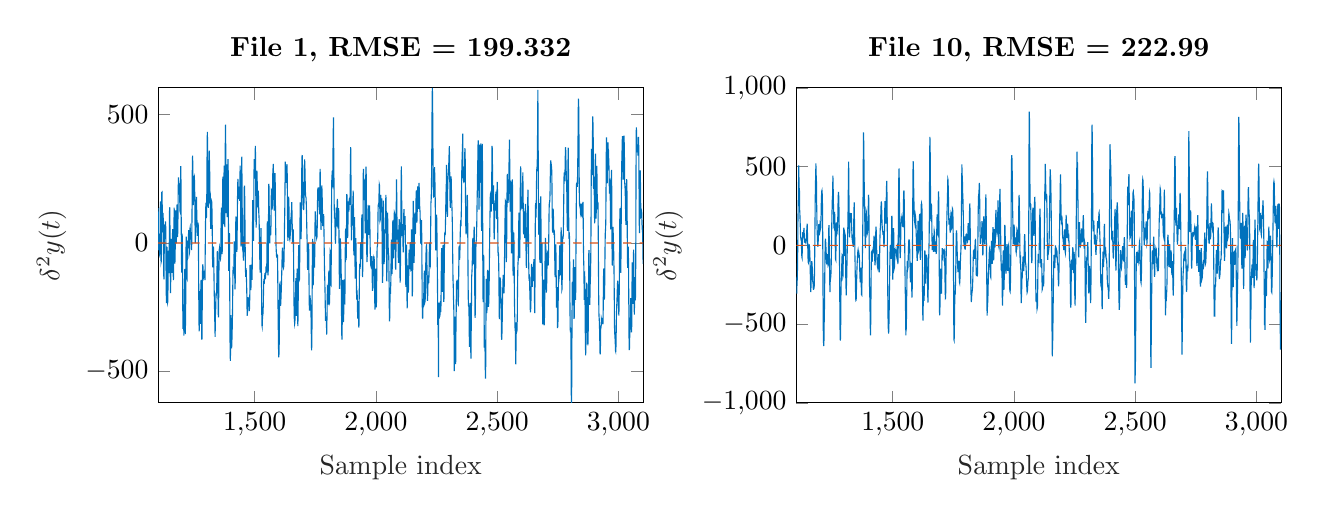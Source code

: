 % This file was created by matlab2tikz.
%
\definecolor{mycolor1}{rgb}{0.0,0.447,0.741}%
\definecolor{mycolor2}{rgb}{0.85,0.325,0.098}%
%
\begin{tikzpicture}

\begin{axis}[%
width=6.159cm,
height=4cm,
at={(0cm,0cm)},
scale only axis,
xmin=1102,
xmax=3102,
xlabel style={font=\color{white!15!black}},
xlabel={Sample index},
ymin=-623.302,
ymax=604.555,
ylabel style={font=\color{white!15!black}},
ylabel={$\delta^2 y(t)$},
axis background/.style={fill=white},
title style={font=\bfseries},
title={File 1, RMSE = 199.332}
]
\addplot [color=mycolor1, forget plot]
  table[row sep=crcr]{%
1102	136.123\\
1103	53.214\\
1104	-24.957\\
1105	-25.925\\
1106	5.183\\
1107	-1.831\\
1108	-42.023\\
1109	-38.154\\
1110	50.459\\
1111	155.326\\
1112	161.655\\
1113	44.839\\
1114	-75.847\\
1115	-71.374\\
1116	52.256\\
1117	197.499\\
1118	198.505\\
1119	125.098\\
1120	40.916\\
1121	72.902\\
1122	117.271\\
1123	93.083\\
1124	-20.338\\
1125	-124.804\\
1126	-142.146\\
1127	-32.23\\
1128	63.235\\
1129	71.754\\
1130	39.574\\
1131	55.476\\
1132	83.909\\
1133	75.582\\
1134	-36.263\\
1135	-160.723\\
1136	-234.193\\
1137	-124.38\\
1138	-16.968\\
1139	-17.689\\
1140	-112.039\\
1141	-232.499\\
1142	-228.428\\
1143	-111.921\\
1144	-30.42\\
1145	-39.718\\
1146	-117.05\\
1147	-93.868\\
1148	6.187\\
1149	125.61\\
1150	139.07\\
1151	26.9\\
1152	-124.029\\
1153	-195.384\\
1154	-136.12\\
1155	-24.538\\
1156	15.519\\
1157	-26.811\\
1158	-90.591\\
1159	-116.79\\
1160	-41.154\\
1161	30.686\\
1162	53.637\\
1163	-19.055\\
1164	-119.983\\
1165	-144.777\\
1166	-81.994\\
1167	51.399\\
1168	137.473\\
1169	96.505\\
1170	-7.636\\
1171	-80.868\\
1172	-53.493\\
1173	50.364\\
1174	126.53\\
1175	115.666\\
1176	30.316\\
1177	-1.212\\
1178	45.887\\
1179	118.445\\
1180	150.673\\
1181	93.845\\
1182	24.125\\
1183	44.425\\
1184	122.65\\
1185	224.185\\
1186	255.188\\
1187	221.509\\
1188	226.411\\
1189	211.366\\
1190	232.237\\
1191	170.194\\
1192	124.34\\
1193	120.956\\
1194	195.286\\
1195	299.847\\
1196	247.368\\
1197	104.719\\
1198	-54.882\\
1199	-115.106\\
1200	-48.656\\
1201	36.6\\
1202	-14.917\\
1203	-139.256\\
1204	-334.592\\
1205	-323.798\\
1206	-300.565\\
1207	-274.514\\
1208	-360.717\\
1209	-294.181\\
1210	-228.599\\
1211	-124.796\\
1212	-100.873\\
1213	-208.505\\
1214	-355.61\\
1215	-294.262\\
1216	-197.482\\
1217	-17.638\\
1218	25.106\\
1219	-49.029\\
1220	-134.367\\
1221	-137.726\\
1222	-45.491\\
1223	5.668\\
1224	6.945\\
1225	-21.054\\
1226	-10.544\\
1227	28.138\\
1228	50.097\\
1229	11.191\\
1230	-43.866\\
1231	-39.719\\
1232	9.273\\
1233	56.072\\
1234	61.005\\
1235	45.362\\
1236	24.106\\
1237	26.95\\
1238	14.119\\
1239	-15.056\\
1240	-28.246\\
1241	36.189\\
1242	157.727\\
1243	309.699\\
1244	340.059\\
1245	296.704\\
1246	223.895\\
1247	147.915\\
1248	173.39\\
1249	211.363\\
1250	253.398\\
1251	257.401\\
1252	239.769\\
1253	181.792\\
1254	82.467\\
1255	-0.787\\
1256	18.854\\
1257	70.189\\
1258	127.684\\
1259	164.147\\
1260	180.021\\
1261	126.441\\
1262	87.817\\
1263	49.888\\
1264	27.586\\
1265	37.559\\
1266	61.936\\
1267	78.748\\
1268	21.7\\
1269	-130.335\\
1270	-274.276\\
1271	-344.657\\
1272	-328.735\\
1273	-217.564\\
1274	-188.27\\
1275	-246.605\\
1276	-315.538\\
1277	-258.563\\
1278	-170.863\\
1279	-144.374\\
1280	-171.556\\
1281	-308.542\\
1282	-376.949\\
1283	-371.09\\
1284	-196.751\\
1285	-110.683\\
1286	-83.375\\
1287	-94.086\\
1288	-125.771\\
1289	-135.442\\
1290	-131.926\\
1291	-109.286\\
1292	-115.948\\
1293	-122.069\\
1294	-132.331\\
1295	-145.096\\
1296	-45.258\\
1297	47.884\\
1298	126.233\\
1299	156.626\\
1300	149.124\\
1301	96.525\\
1302	122.565\\
1303	230.432\\
1304	390.161\\
1305	433.234\\
1306	359.262\\
1307	239.054\\
1308	155.413\\
1309	136.671\\
1310	169.36\\
1311	233.51\\
1312	297.676\\
1313	360.311\\
1314	291.397\\
1315	266.702\\
1316	154.089\\
1317	193.267\\
1318	84.702\\
1319	55.331\\
1320	74.986\\
1321	154.547\\
1322	163.561\\
1323	160.004\\
1324	128.977\\
1325	60.629\\
1326	-47.363\\
1327	-94.77\\
1328	-64.243\\
1329	-15.675\\
1330	-15.99\\
1331	-53.199\\
1332	-112.905\\
1333	-180.335\\
1334	-230.528\\
1335	-277.186\\
1336	-325.39\\
1337	-366.44\\
1338	-270.325\\
1339	-278.411\\
1340	-211.578\\
1341	-193.567\\
1342	-199.965\\
1343	-191.215\\
1344	-150.921\\
1345	-83.686\\
1346	-31.482\\
1347	-41.276\\
1348	-115.557\\
1349	-218.224\\
1350	-279.763\\
1351	-290.289\\
1352	-176.049\\
1353	-77.68\\
1354	-26.047\\
1355	-19.354\\
1356	-32.415\\
1357	-49.535\\
1358	-60.01\\
1359	-63.012\\
1360	-52.48\\
1361	26.946\\
1362	104.172\\
1363	138.061\\
1364	81.253\\
1365	-18.966\\
1366	-43.155\\
1367	39.417\\
1368	236.557\\
1369	258.51\\
1370	178.658\\
1371	73.866\\
1372	79.581\\
1373	183.063\\
1374	301.351\\
1375	251.76\\
1376	99.669\\
1377	61.814\\
1378	202.447\\
1379	406.129\\
1380	461.651\\
1381	323.773\\
1382	157.387\\
1383	116.827\\
1384	200.193\\
1385	305.941\\
1386	199.852\\
1387	101.123\\
1388	111.74\\
1389	250.636\\
1390	327.256\\
1391	275.406\\
1392	49.533\\
1393	-108.825\\
1394	-94.516\\
1395	18.141\\
1396	37.975\\
1397	-127.463\\
1398	-334.958\\
1399	-440.514\\
1400	-459.251\\
1401	-305.674\\
1402	-280.895\\
1403	-337.305\\
1404	-382.723\\
1405	-410.84\\
1406	-388.59\\
1407	-350.016\\
1408	-311.753\\
1409	-245.516\\
1410	-149.626\\
1411	-99.823\\
1412	-101.867\\
1413	-119.853\\
1414	-97.658\\
1415	-44.174\\
1416	6.474\\
1417	-52.425\\
1418	-133.427\\
1419	-181.31\\
1420	-148.762\\
1421	-21.743\\
1422	77.456\\
1423	103.083\\
1424	63.576\\
1425	-0.142\\
1426	-34.29\\
1427	-25.747\\
1428	51.202\\
1429	150.484\\
1430	226.418\\
1431	249.451\\
1432	207.069\\
1433	174.704\\
1434	175.687\\
1435	217.675\\
1436	217.448\\
1437	185.524\\
1438	164.205\\
1439	212.615\\
1440	301.244\\
1441	254.531\\
1442	170.515\\
1443	18.011\\
1444	-14.393\\
1445	112.52\\
1446	236.897\\
1447	336.772\\
1448	218.011\\
1449	80.371\\
1450	-7.928\\
1451	-28.017\\
1452	-32.824\\
1453	-55.071\\
1454	-68.58\\
1455	-26.161\\
1456	74.832\\
1457	215.363\\
1458	223.727\\
1459	177.499\\
1460	83.692\\
1461	-20.424\\
1462	-100.688\\
1463	-132.379\\
1464	-105.095\\
1465	-103.713\\
1466	-134.878\\
1467	-168.397\\
1468	-215.538\\
1469	-283.856\\
1470	-277.449\\
1471	-251.312\\
1472	-237.745\\
1473	-218.764\\
1474	-220.58\\
1475	-215.177\\
1476	-216.174\\
1477	-242.373\\
1478	-266.056\\
1479	-249.614\\
1480	-199.298\\
1481	-85.669\\
1482	-96.138\\
1483	-138.11\\
1484	-183.589\\
1485	-169.398\\
1486	-108.695\\
1487	-84.173\\
1488	-111.157\\
1489	-144.198\\
1490	-94.141\\
1491	46.715\\
1492	166.909\\
1493	146.061\\
1494	70.983\\
1495	8.11\\
1496	86.868\\
1497	249.6\\
1498	326.565\\
1499	287.584\\
1500	250.949\\
1501	262.86\\
1502	350.337\\
1503	378.751\\
1504	275.744\\
1505	144.658\\
1506	59.975\\
1507	94.123\\
1508	200.968\\
1509	281.4\\
1510	273.52\\
1511	199.031\\
1512	139.349\\
1513	144.841\\
1514	172.708\\
1515	204.404\\
1516	172.159\\
1517	117.999\\
1518	102.0\\
1519	59.149\\
1520	10.621\\
1521	-56.22\\
1522	-100.089\\
1523	-115.241\\
1524	-95.059\\
1525	-30.523\\
1526	57.943\\
1527	-0.925\\
1528	-120.295\\
1529	-247.731\\
1530	-319.953\\
1531	-325.529\\
1532	-298.728\\
1533	-283.846\\
1534	-279.178\\
1535	-261.239\\
1536	-216.422\\
1537	-164.839\\
1538	-141.507\\
1539	-147.819\\
1540	-150.199\\
1541	-133.241\\
1542	-123.003\\
1543	-117.015\\
1544	-141.13\\
1545	-132.696\\
1546	-113.31\\
1547	-92.851\\
1548	-92.232\\
1549	-115.958\\
1550	-85.828\\
1551	-8.221\\
1552	74.687\\
1553	84.111\\
1554	-35.364\\
1555	-126.268\\
1556	-107.451\\
1557	65.256\\
1558	230.609\\
1559	221.127\\
1560	138.94\\
1561	21.713\\
1562	-1.542\\
1563	40.815\\
1564	66.323\\
1565	48.431\\
1566	29.947\\
1567	48.485\\
1568	148.849\\
1569	207.474\\
1570	205.391\\
1571	165.182\\
1572	129.758\\
1573	145.337\\
1574	210.255\\
1575	285.75\\
1576	290.937\\
1577	308.127\\
1578	249.779\\
1579	193.556\\
1580	141.893\\
1581	125.763\\
1582	185.885\\
1583	245.781\\
1584	272.49\\
1585	219.744\\
1586	115.334\\
1587	38.792\\
1588	-7.624\\
1589	-29.231\\
1590	-49.582\\
1591	-54.714\\
1592	-55.858\\
1593	-51.074\\
1594	-49.189\\
1595	-107.929\\
1596	-219.815\\
1597	-298.647\\
1598	-379.662\\
1599	-445.442\\
1600	-439.197\\
1601	-410.65\\
1602	-330.277\\
1603	-163.118\\
1604	-159.435\\
1605	-174.679\\
1606	-212.659\\
1607	-245.11\\
1608	-228.337\\
1609	-203.774\\
1610	-176.637\\
1611	-148.338\\
1612	-103.92\\
1613	-63.549\\
1614	-30.124\\
1615	-18.673\\
1616	-41.113\\
1617	-73.256\\
1618	-93.277\\
1619	-97.209\\
1620	-91.003\\
1621	-69.471\\
1622	-13.145\\
1623	67.338\\
1624	112.058\\
1625	194.835\\
1626	317.489\\
1627	278.268\\
1628	267.345\\
1629	254.497\\
1630	234.3\\
1631	286.715\\
1632	293.164\\
1633	307.42\\
1634	294.141\\
1635	160.743\\
1636	52.083\\
1637	8.564\\
1638	56.313\\
1639	140.844\\
1640	180.613\\
1641	161.382\\
1642	111.249\\
1643	58.03\\
1644	16.373\\
1645	12.557\\
1646	19.241\\
1647	36.84\\
1648	45.777\\
1649	91.528\\
1650	99.687\\
1651	115.802\\
1652	123.883\\
1653	158.751\\
1654	116.773\\
1655	63.726\\
1656	6.378\\
1657	3.213\\
1658	33.746\\
1659	52.445\\
1660	9.449\\
1661	-106.618\\
1662	-211.128\\
1663	-288.737\\
1664	-301.25\\
1665	-315.223\\
1666	-308.905\\
1667	-265.627\\
1668	-227.852\\
1669	-172.889\\
1670	-136.796\\
1671	-223.892\\
1672	-284.153\\
1673	-261.621\\
1674	-197.762\\
1675	-100.303\\
1676	-105.304\\
1677	-223.766\\
1678	-324.099\\
1679	-287.338\\
1680	-169.842\\
1681	-52.082\\
1682	-8.492\\
1683	-69.086\\
1684	-144.715\\
1685	-142.127\\
1686	-50.49\\
1687	84.017\\
1688	158.393\\
1689	151.929\\
1690	68.507\\
1691	14.861\\
1692	47.412\\
1693	137.713\\
1694	263.877\\
1695	333.594\\
1696	342.713\\
1697	306.881\\
1698	241.571\\
1699	197.686\\
1700	158.145\\
1701	139.44\\
1702	128.302\\
1703	142.691\\
1704	191.966\\
1705	256.728\\
1706	325.751\\
1707	306.185\\
1708	261.3\\
1709	208.539\\
1710	182.09\\
1711	180.676\\
1712	175.139\\
1713	150.116\\
1714	113.17\\
1715	58.613\\
1716	17.737\\
1717	-27.974\\
1718	-95.917\\
1719	-105.083\\
1720	-72.259\\
1721	-21.923\\
1722	-0.046\\
1723	-28.314\\
1724	-132.551\\
1725	-232.997\\
1726	-263.247\\
1727	-236.466\\
1728	-204.282\\
1729	-214.333\\
1730	-239.057\\
1731	-235.925\\
1732	-282.51\\
1733	-296.277\\
1734	-393.988\\
1735	-419.022\\
1736	-368.841\\
1737	-234.915\\
1738	-27.731\\
1739	16.102\\
1740	-51.094\\
1741	-164.93\\
1742	-158.373\\
1743	-90.428\\
1744	-10.614\\
1745	-14.612\\
1746	-70.843\\
1747	-96.239\\
1748	-25.867\\
1749	77.626\\
1750	123.248\\
1751	102.367\\
1752	52.656\\
1753	25.639\\
1754	38.219\\
1755	33.649\\
1756	19.357\\
1757	23.178\\
1758	62.244\\
1759	146.017\\
1760	203.96\\
1761	216.006\\
1762	192.243\\
1763	206.251\\
1764	216.81\\
1765	176.661\\
1766	154.244\\
1767	111.337\\
1768	142.118\\
1769	248.765\\
1770	288.312\\
1771	244.718\\
1772	157.472\\
1773	62.621\\
1774	51.208\\
1775	120.619\\
1776	183.489\\
1777	224.386\\
1778	198.269\\
1779	155.534\\
1780	107.745\\
1781	66.088\\
1782	72.76\\
1783	90.657\\
1784	112.375\\
1785	100.582\\
1786	37.147\\
1787	-36.718\\
1788	-101.506\\
1789	-136.132\\
1790	-177.773\\
1791	-229.607\\
1792	-303.161\\
1793	-289.379\\
1794	-292.218\\
1795	-296.986\\
1796	-306.935\\
1797	-357.301\\
1798	-309.347\\
1799	-238.078\\
1800	-168.465\\
1801	-169.888\\
1802	-218.302\\
1803	-240.593\\
1804	-199.565\\
1805	-138.58\\
1806	-107.628\\
1807	-165.011\\
1808	-236.603\\
1809	-234.1\\
1810	-162.859\\
1811	-32.617\\
1812	-36.157\\
1813	-96.74\\
1814	-161.881\\
1815	-163.788\\
1816	-39.663\\
1817	138.841\\
1818	242.685\\
1819	262.34\\
1820	256.958\\
1821	216.542\\
1822	260.979\\
1823	346.471\\
1824	426.533\\
1825	489.561\\
1826	362.281\\
1827	250.282\\
1828	150.697\\
1829	97.242\\
1830	97.106\\
1831	93.666\\
1832	32.288\\
1833	-2.967\\
1834	15.281\\
1835	77.998\\
1836	138.012\\
1837	111.444\\
1838	64.434\\
1839	70.584\\
1840	138.038\\
1841	171.947\\
1842	155.371\\
1843	101.225\\
1844	55.906\\
1845	83.877\\
1846	135.802\\
1847	118.132\\
1848	2.756\\
1849	-118.437\\
1850	-178.714\\
1851	-116.138\\
1852	-21.68\\
1853	17.652\\
1854	4.509\\
1855	-29.809\\
1856	-68.885\\
1857	-128.082\\
1858	-248.58\\
1859	-352.053\\
1860	-376.744\\
1861	-317.584\\
1862	-185.404\\
1863	-144.327\\
1864	-173.894\\
1865	-248.123\\
1866	-308.01\\
1867	-298.112\\
1868	-187.911\\
1869	-141.861\\
1870	-190.329\\
1871	-237.122\\
1872	-237.372\\
1873	-122.544\\
1874	7.851\\
1875	55.366\\
1876	1.944\\
1877	-67.196\\
1878	-49.537\\
1879	73.97\\
1880	190.69\\
1881	182.669\\
1882	95.829\\
1883	20.04\\
1884	28.875\\
1885	90.53\\
1886	162.162\\
1887	151.492\\
1888	122.272\\
1889	130.295\\
1890	166.516\\
1891	174.511\\
1892	159.97\\
1893	148.479\\
1894	226.675\\
1895	325.106\\
1896	373.395\\
1897	276.274\\
1898	124.142\\
1899	10.42\\
1900	34.403\\
1901	131.838\\
1902	136.828\\
1903	86.264\\
1904	67.358\\
1905	111.848\\
1906	203.934\\
1907	185.53\\
1908	55.477\\
1909	-45.905\\
1910	-46.479\\
1911	44.382\\
1912	100.26\\
1913	27.091\\
1914	-91.712\\
1915	-138.659\\
1916	-68.877\\
1917	18.814\\
1918	-7.608\\
1919	-97.634\\
1920	-190.657\\
1921	-220.433\\
1922	-185.122\\
1923	-205.231\\
1924	-257.982\\
1925	-292.879\\
1926	-293.025\\
1927	-226.699\\
1928	-247.666\\
1929	-322.095\\
1930	-329.548\\
1931	-228.748\\
1932	-136.424\\
1933	-82.625\\
1934	-92.889\\
1935	-100.82\\
1936	-65.605\\
1937	1.773\\
1938	-10.005\\
1939	-46.91\\
1940	-62.459\\
1941	17.683\\
1942	110.872\\
1943	93.779\\
1944	-28.988\\
1945	-133.484\\
1946	-93.017\\
1947	101.73\\
1948	272.432\\
1949	289.046\\
1950	187.391\\
1951	167.22\\
1952	193.538\\
1953	241.916\\
1954	239.085\\
1955	101.653\\
1956	37.844\\
1957	104.091\\
1958	247.973\\
1959	297.584\\
1960	268.661\\
1961	89.844\\
1962	-18.378\\
1963	-74.797\\
1964	-58.222\\
1965	-14.738\\
1966	47.033\\
1967	110.359\\
1968	148.114\\
1969	126.044\\
1970	64.834\\
1971	31.425\\
1972	43.14\\
1973	102.695\\
1974	146.341\\
1975	87.81\\
1976	8.218\\
1977	-46.052\\
1978	-73.759\\
1979	-88.198\\
1980	-92.122\\
1981	-86.941\\
1982	-70.168\\
1983	-51.805\\
1984	-79.762\\
1985	-149.528\\
1986	-186.242\\
1987	-171.643\\
1988	-119.62\\
1989	-78.842\\
1990	-59.705\\
1991	-63.974\\
1992	-52.675\\
1993	-63.365\\
1994	-153.772\\
1995	-214.461\\
1996	-260.237\\
1997	-237.689\\
1998	-125.34\\
1999	-99.939\\
2000	-180.06\\
2001	-234.866\\
2002	-250.851\\
2003	-176.181\\
2004	-75.621\\
2005	-15.093\\
2006	-14.43\\
2007	-4.26\\
2008	47.442\\
2009	132.04\\
2010	150.056\\
2011	150.937\\
2012	156.721\\
2013	192.929\\
2014	228.502\\
2015	224.13\\
2016	138.376\\
2017	86.799\\
2018	90.676\\
2019	129.075\\
2020	187.219\\
2021	154.962\\
2022	145.851\\
2023	171.878\\
2024	171.834\\
2025	92.169\\
2026	-33.276\\
2027	-155.468\\
2028	-132.145\\
2029	-13.038\\
2030	112.959\\
2031	165.199\\
2032	56.423\\
2033	-57.015\\
2034	-82.341\\
2035	-40.595\\
2036	33.663\\
2037	52.962\\
2038	40.189\\
2039	41.936\\
2040	113.115\\
2041	187.555\\
2042	165.706\\
2043	73.632\\
2044	-67.904\\
2045	-150.027\\
2046	-85.439\\
2047	26.161\\
2048	117.943\\
2049	81.352\\
2050	13.504\\
2051	-32.677\\
2052	-42.89\\
2053	-52.063\\
2054	-124.306\\
2055	-236.045\\
2056	-305.438\\
2057	-291.876\\
2058	-226.662\\
2059	-174.384\\
2060	-198.676\\
2061	-169.088\\
2062	-132.833\\
2063	-23.896\\
2064	13.184\\
2065	-28.69\\
2066	-96.108\\
2067	-121.461\\
2068	-21.935\\
2069	70.243\\
2070	88.101\\
2071	16.007\\
2072	-59.854\\
2073	-51.224\\
2074	14.758\\
2075	103.828\\
2076	119.285\\
2077	115.98\\
2078	111.306\\
2079	54.085\\
2080	-25.099\\
2081	-96.927\\
2082	-103.94\\
2083	2.623\\
2084	147.159\\
2085	247.801\\
2086	180.728\\
2087	79.972\\
2088	13.03\\
2089	26.953\\
2090	52.244\\
2091	26.869\\
2092	-44.986\\
2093	-77.393\\
2094	-32.202\\
2095	48.693\\
2096	93.18\\
2097	58.807\\
2098	-28.725\\
2099	-109.731\\
2100	-154.936\\
2101	-110.98\\
2102	-14.04\\
2103	122.042\\
2104	236.948\\
2105	298.9\\
2106	202.304\\
2107	102.368\\
2108	26.84\\
2109	43.47\\
2110	73.478\\
2111	45.062\\
2112	-16.059\\
2113	-36.872\\
2114	27.193\\
2115	116.25\\
2116	131.729\\
2117	81.825\\
2118	50.34\\
2119	61.967\\
2120	104.288\\
2121	61.062\\
2122	-58.172\\
2123	-158.803\\
2124	-171.247\\
2125	-59.089\\
2126	-6.45\\
2127	-61.141\\
2128	-202.452\\
2129	-254.477\\
2130	-188.964\\
2131	-113.644\\
2132	-87.744\\
2133	-124.964\\
2134	-193.653\\
2135	-145.366\\
2136	-73.975\\
2137	-25.866\\
2138	-55.581\\
2139	-101.504\\
2140	-84.182\\
2141	-24.739\\
2142	2.837\\
2143	-35.684\\
2144	-107.281\\
2145	-106.336\\
2146	-26.778\\
2147	53.033\\
2148	27.191\\
2149	-88.972\\
2150	-207.866\\
2151	-185.478\\
2152	-76.517\\
2153	81.445\\
2154	163.854\\
2155	92.42\\
2156	-11.175\\
2157	-77.33\\
2158	-49.331\\
2159	44.755\\
2160	107.37\\
2161	117.9\\
2162	83.396\\
2163	34.192\\
2164	79.773\\
2165	145.24\\
2166	193.494\\
2167	204.966\\
2168	123.591\\
2169	79.257\\
2170	101.23\\
2171	167.11\\
2172	220.35\\
2173	208.999\\
2174	145.075\\
2175	133.311\\
2176	179.806\\
2177	216.088\\
2178	233.741\\
2179	203.256\\
2180	159.569\\
2181	131.154\\
2182	124.226\\
2183	80.914\\
2184	34.062\\
2185	-0.891\\
2186	-1.015\\
2187	50.094\\
2188	88.917\\
2189	30.975\\
2190	-99.445\\
2191	-228.698\\
2192	-291.437\\
2193	-292.476\\
2194	-253.956\\
2195	-248.864\\
2196	-242.766\\
2197	-211.487\\
2198	-182.601\\
2199	-131.387\\
2200	-107.962\\
2201	-180.605\\
2202	-230.371\\
2203	-226.215\\
2204	-205.748\\
2205	-116.375\\
2206	-66.673\\
2207	-31.604\\
2208	-10.357\\
2209	-7.977\\
2210	-42.605\\
2211	-129.025\\
2212	-198.621\\
2213	-225.237\\
2214	-194.205\\
2215	-142.525\\
2216	-126.84\\
2217	-136.413\\
2218	-156.865\\
2219	-126.889\\
2220	-44.779\\
2221	0.853\\
2222	-24.12\\
2223	-84.272\\
2224	-87.759\\
2225	-22.978\\
2226	68.244\\
2227	155.88\\
2228	169.074\\
2229	211.823\\
2230	294.905\\
2231	428.937\\
2232	572.092\\
2233	604.555\\
2234	535.244\\
2235	407.105\\
2236	256.104\\
2237	189.44\\
2238	180.456\\
2239	181.32\\
2240	215.841\\
2241	249.191\\
2242	295.434\\
2243	249.799\\
2244	222.322\\
2245	136.516\\
2246	2.376\\
2247	-28.459\\
2248	-6.715\\
2249	72.248\\
2250	110.44\\
2251	93.748\\
2252	21.275\\
2253	-77.547\\
2254	-154.378\\
2255	-318.989\\
2256	-258.972\\
2257	-288.716\\
2258	-523.128\\
2259	-248.771\\
2260	-232.382\\
2261	-294.896\\
2262	-260.31\\
2263	-286.47\\
2264	-285.118\\
2265	-255.785\\
2266	-236.658\\
2267	-239.11\\
2268	-269.61\\
2269	-173.624\\
2270	-85.077\\
2271	-19.832\\
2272	-59.826\\
2273	-141.28\\
2274	-190.283\\
2275	-159.418\\
2276	-48.862\\
2277	-7.493\\
2278	-64.108\\
2279	-173.442\\
2280	-229.803\\
2281	-212.24\\
2282	-64.952\\
2283	3.578\\
2284	34.081\\
2285	32.08\\
2286	33.908\\
2287	79.033\\
2288	130.965\\
2289	199.55\\
2290	190.805\\
2291	304.12\\
2292	196.947\\
2293	154.11\\
2294	122.146\\
2295	101.662\\
2296	206.459\\
2297	244.981\\
2298	273.214\\
2299	263.128\\
2300	304.706\\
2301	316.359\\
2302	355.6\\
2303	377.687\\
2304	304.945\\
2305	216.533\\
2306	151.359\\
2307	136.867\\
2308	192.295\\
2309	246.028\\
2310	259.241\\
2311	240.187\\
2312	178.628\\
2313	156.126\\
2314	127.502\\
2315	87.601\\
2316	22.276\\
2317	-69.613\\
2318	-144.302\\
2319	-164.783\\
2320	-216.131\\
2321	-245.852\\
2322	-298.09\\
2323	-499.833\\
2324	-400.681\\
2325	-287.518\\
2326	-312.814\\
2327	-312.606\\
2328	-409.677\\
2329	-472.394\\
2330	-352.877\\
2331	-283.489\\
2332	-173.515\\
2333	-147.2\\
2334	-170.22\\
2335	-166.353\\
2336	-147.372\\
2337	-148.991\\
2338	-190.542\\
2339	-238.757\\
2340	-240.522\\
2341	-172.827\\
2342	-79.227\\
2343	-11.849\\
2344	-17.066\\
2345	-65.402\\
2346	-55.002\\
2347	-10.15\\
2348	42.261\\
2349	71.61\\
2350	66.855\\
2351	67.622\\
2352	111.178\\
2353	169.078\\
2354	272.728\\
2355	313.874\\
2356	350.509\\
2357	365.137\\
2358	426.312\\
2359	293.787\\
2360	253.908\\
2361	246.836\\
2362	253.228\\
2363	246.332\\
2364	236.47\\
2365	256.009\\
2366	327.493\\
2367	369.419\\
2368	352.557\\
2369	254.629\\
2370	119.321\\
2371	48.727\\
2372	33.94\\
2373	45.041\\
2374	67.37\\
2375	110.773\\
2376	145.6\\
2377	186.966\\
2378	148.492\\
2379	21.387\\
2380	-126.001\\
2381	-219.283\\
2382	-244.608\\
2383	-244.842\\
2384	-272.139\\
2385	-355.208\\
2386	-405.281\\
2387	-362.386\\
2388	-258.274\\
2389	-233.507\\
2390	-345.528\\
2391	-412.898\\
2392	-450.403\\
2393	-342.696\\
2394	-248.056\\
2395	-130.999\\
2396	-115.706\\
2397	-94.004\\
2398	-49.644\\
2399	5.055\\
2400	19.923\\
2401	-14.454\\
2402	-83.78\\
2403	-55.978\\
2404	7.745\\
2405	63.363\\
2406	54.94\\
2407	-90.921\\
2408	-222.54\\
2409	-291.515\\
2410	-269.862\\
2411	-173.542\\
2412	-39.072\\
2413	2.597\\
2414	10.283\\
2415	30.493\\
2416	77.135\\
2417	138.535\\
2418	191.318\\
2419	258.481\\
2420	304.514\\
2421	377.21\\
2422	399.74\\
2423	366.889\\
2424	247.908\\
2425	129.771\\
2426	175.786\\
2427	348.001\\
2428	383.217\\
2429	338.905\\
2430	246.615\\
2431	234.868\\
2432	281.583\\
2433	387.727\\
2434	244.784\\
2435	94.826\\
2436	47.577\\
2437	178.485\\
2438	357.457\\
2439	386.303\\
2440	218.521\\
2441	-113.524\\
2442	-230.822\\
2443	-182.479\\
2444	-46.243\\
2445	-56.891\\
2446	-182.609\\
2447	-408.094\\
2448	-393.861\\
2449	-377.155\\
2450	-411.351\\
2451	-488.659\\
2452	-528.926\\
2453	-471.116\\
2454	-267.908\\
2455	-140.192\\
2456	-158.304\\
2457	-273.169\\
2458	-262.46\\
2459	-235.232\\
2460	-114.002\\
2461	-104.795\\
2462	-176.24\\
2463	-210.673\\
2464	-248.711\\
2465	-241.246\\
2466	-211.57\\
2467	-169.197\\
2468	-79.201\\
2469	1.557\\
2470	78.836\\
2471	139.6\\
2472	189.401\\
2473	192.634\\
2474	176.052\\
2475	137.242\\
2476	122.719\\
2477	176.803\\
2478	278.631\\
2479	378.421\\
2480	367.038\\
2481	271.903\\
2482	178.901\\
2483	152.623\\
2484	195.44\\
2485	224.484\\
2486	150.362\\
2487	47.552\\
2488	14.237\\
2489	61.964\\
2490	148.069\\
2491	146.034\\
2492	126.126\\
2493	153.141\\
2494	180.714\\
2495	200.328\\
2496	178.952\\
2497	103.543\\
2498	93.186\\
2499	156.24\\
2500	237.941\\
2501	232.731\\
2502	139.597\\
2503	2.355\\
2504	-50.83\\
2505	-36.627\\
2506	-49.797\\
2507	-120.664\\
2508	-219.41\\
2509	-296.448\\
2510	-214.603\\
2511	-163.921\\
2512	-134.667\\
2513	-140.923\\
2514	-153.921\\
2515	-182.041\\
2516	-227.149\\
2517	-288.572\\
2518	-364.009\\
2519	-377.168\\
2520	-347.654\\
2521	-299.854\\
2522	-232.019\\
2523	-187.566\\
2524	-148.493\\
2525	-124.854\\
2526	-141.706\\
2527	-178.169\\
2528	-196.871\\
2529	-175.668\\
2530	-110.27\\
2531	-11.549\\
2532	61.153\\
2533	117.837\\
2534	164.381\\
2535	162.001\\
2536	102.41\\
2537	-3.395\\
2538	-74.913\\
2539	-32.264\\
2540	84.807\\
2541	212.836\\
2542	269.648\\
2543	225.928\\
2544	178.035\\
2545	155.971\\
2546	173.09\\
2547	202.95\\
2548	237.816\\
2549	308.203\\
2550	358.558\\
2551	403.233\\
2552	305.701\\
2553	170.691\\
2554	122.673\\
2555	183.853\\
2556	243.272\\
2557	210.874\\
2558	96.368\\
2559	-40.076\\
2560	-31.882\\
2561	92.412\\
2562	224.644\\
2563	247.745\\
2564	72.007\\
2565	-82.714\\
2566	-127.28\\
2567	-69.496\\
2568	41.219\\
2569	34.25\\
2570	-45.214\\
2571	-190.896\\
2572	-262.35\\
2573	-294.665\\
2574	-337.714\\
2575	-342.939\\
2576	-422.642\\
2577	-472.958\\
2578	-379.607\\
2579	-309.794\\
2580	-339.952\\
2581	-344.236\\
2582	-339.56\\
2583	-294.321\\
2584	-181.873\\
2585	-113.335\\
2586	-77.109\\
2587	-67.231\\
2588	-5.209\\
2589	71.111\\
2590	118.589\\
2591	96.423\\
2592	0.499\\
2593	-59.258\\
2594	6.397\\
2595	154.461\\
2596	272.555\\
2597	298.135\\
2598	249.767\\
2599	155.126\\
2600	136.843\\
2601	139.195\\
2602	138.876\\
2603	137.76\\
2604	141.018\\
2605	190.973\\
2606	275.269\\
2607	190.289\\
2608	114.666\\
2609	33.405\\
2610	48.982\\
2611	106.27\\
2612	123.327\\
2613	66.996\\
2614	19.036\\
2615	34.791\\
2616	132.098\\
2617	152.131\\
2618	118.537\\
2619	-14.264\\
2620	-85.538\\
2621	-97.374\\
2622	-34.846\\
2623	9.611\\
2624	41.959\\
2625	89.906\\
2626	155.788\\
2627	207.631\\
2628	151.674\\
2629	47.32\\
2630	-69.101\\
2631	-126.491\\
2632	-147.763\\
2633	-122.303\\
2634	-159.404\\
2635	-197.28\\
2636	-229.832\\
2637	-270.4\\
2638	-264.299\\
2639	-245.27\\
2640	-197.827\\
2641	-125.219\\
2642	-81.539\\
2643	-95.399\\
2644	-141.905\\
2645	-171.29\\
2646	-118.477\\
2647	-94.535\\
2648	-112.51\\
2649	-149.059\\
2650	-126.663\\
2651	-76.457\\
2652	-63.187\\
2653	-110.718\\
2654	-218.923\\
2655	-273.158\\
2656	-162.679\\
2657	35.986\\
2658	144.428\\
2659	154.883\\
2660	98.763\\
2661	129.426\\
2662	204.142\\
2663	276.646\\
2664	296.722\\
2665	288.639\\
2666	348.044\\
2667	457.118\\
2668	597.01\\
2669	415.113\\
2670	235.21\\
2671	47.549\\
2672	31.637\\
2673	149.308\\
2674	155.543\\
2675	76.778\\
2676	-74.87\\
2677	-74.974\\
2678	24.585\\
2679	143.876\\
2680	181.537\\
2681	46.598\\
2682	-67.245\\
2683	-78.129\\
2684	-18.881\\
2685	0.474\\
2686	-99.386\\
2687	-221.373\\
2688	-317.433\\
2689	-275.831\\
2690	-182.438\\
2691	-142.616\\
2692	-176.963\\
2693	-255.237\\
2694	-320.987\\
2695	-297.341\\
2696	-232.898\\
2697	-132.287\\
2698	-28.044\\
2699	19.641\\
2700	6.994\\
2701	-66.869\\
2702	-147.232\\
2703	-193.699\\
2704	-175.737\\
2705	-124.715\\
2706	-61.365\\
2707	-35.035\\
2708	-37.151\\
2709	-56.772\\
2710	-88.124\\
2711	-82.524\\
2712	-40.998\\
2713	28.986\\
2714	111.382\\
2715	151.76\\
2716	158.754\\
2717	162.052\\
2718	188.735\\
2719	246.686\\
2720	301.414\\
2721	321.474\\
2722	304.252\\
2723	306.245\\
2724	297.82\\
2725	285.355\\
2726	234.533\\
2727	134.293\\
2728	57.448\\
2729	39.944\\
2730	96.592\\
2731	133.376\\
2732	114.048\\
2733	61.441\\
2734	31.624\\
2735	41.356\\
2736	49.34\\
2737	10.74\\
2738	-89.273\\
2739	-133.335\\
2740	-107.612\\
2741	-37.843\\
2742	-5.212\\
2743	-68.522\\
2744	-176.784\\
2745	-251.896\\
2746	-203.98\\
2747	-172.439\\
2748	-198.513\\
2749	-331.792\\
2750	-325.759\\
2751	-302.357\\
2752	-203.901\\
2753	-105.905\\
2754	-130.514\\
2755	-138.281\\
2756	-127.796\\
2757	-72.374\\
2758	-9.364\\
2759	-44.846\\
2760	-99.209\\
2761	-126.355\\
2762	-76.787\\
2763	19.732\\
2764	60.413\\
2765	-11.067\\
2766	-126.399\\
2767	-182.7\\
2768	-178.699\\
2769	-56.97\\
2770	9.068\\
2771	28.568\\
2772	16.682\\
2773	39.029\\
2774	110.347\\
2775	197.666\\
2776	261.865\\
2777	274.906\\
2778	251.597\\
2779	241.095\\
2780	282.543\\
2781	335.293\\
2782	373.017\\
2783	357.464\\
2784	310.286\\
2785	271.026\\
2786	240.508\\
2787	223.822\\
2788	138.737\\
2789	67.976\\
2790	47.03\\
2791	152.898\\
2792	290.0\\
2793	371.403\\
2794	300.325\\
2795	107.231\\
2796	18.306\\
2797	16.959\\
2798	41.191\\
2799	-36.915\\
2800	-203.666\\
2801	-321.544\\
2802	-348.78\\
2803	-331.07\\
2804	-341.156\\
2805	-480.926\\
2806	-614.827\\
2807	-623.302\\
2808	-493.54\\
2809	-246.117\\
2810	-151.234\\
2811	-188.427\\
2812	-242.774\\
2813	-189.541\\
2814	-100.922\\
2815	-64.118\\
2816	-131.637\\
2817	-296.067\\
2818	-289.447\\
2819	-220.48\\
2820	-118.988\\
2821	-94.52\\
2822	-149.75\\
2823	-221.647\\
2824	-192.135\\
2825	-41.345\\
2826	91.658\\
2827	229.249\\
2828	231.56\\
2829	218.428\\
2830	228.09\\
2831	218.893\\
2832	281.02\\
2833	356.578\\
2834	446.314\\
2835	562.854\\
2836	552.363\\
2837	488.353\\
2838	308.843\\
2839	172.508\\
2840	147.523\\
2841	142.901\\
2842	150.824\\
2843	149.378\\
2844	113.694\\
2845	109.609\\
2846	123.245\\
2847	153.15\\
2848	138.035\\
2849	121.965\\
2850	106.943\\
2851	104.773\\
2852	123.263\\
2853	153.983\\
2854	160.026\\
2855	90.608\\
2856	-19.644\\
2857	-71.808\\
2858	-112.259\\
2859	-221.355\\
2860	-131.805\\
2861	-127.175\\
2862	-166.624\\
2863	-302.377\\
2864	-386.385\\
2865	-437.945\\
2866	-397.91\\
2867	-389.038\\
2868	-241.925\\
2869	-154.421\\
2870	-177.48\\
2871	-271.201\\
2872	-311.001\\
2873	-350.0\\
2874	-398.99\\
2875	-387.004\\
2876	-303.882\\
2877	-156.449\\
2878	-40.754\\
2879	-28.253\\
2880	-123.989\\
2881	-221.758\\
2882	-241.247\\
2883	-203.09\\
2884	-147.095\\
2885	-127.273\\
2886	-69.156\\
2887	42.038\\
2888	246.769\\
2889	366.763\\
2890	357.188\\
2891	274.14\\
2892	265.014\\
2893	387.793\\
2894	493.534\\
2895	473.586\\
2896	440.54\\
2897	220.251\\
2898	210.654\\
2899	235.561\\
2900	258.448\\
2901	154.433\\
2902	76.041\\
2903	92.713\\
2904	279.277\\
2905	335.737\\
2906	348.077\\
2907	184.439\\
2908	95.261\\
2909	138.049\\
2910	291.119\\
2911	300.254\\
2912	248.532\\
2913	155.981\\
2914	131.025\\
2915	160.23\\
2916	154.629\\
2917	38.548\\
2918	-103.534\\
2919	-227.41\\
2920	-284.146\\
2921	-295.38\\
2922	-322.736\\
2923	-354.338\\
2924	-426.495\\
2925	-434.389\\
2926	-404.695\\
2927	-336.837\\
2928	-326.087\\
2929	-326.483\\
2930	-295.674\\
2931	-300.034\\
2932	-293.74\\
2933	-293.816\\
2934	-297.471\\
2935	-307.761\\
2936	-317.36\\
2937	-307.688\\
2938	-188.062\\
2939	-117.039\\
2940	-99.166\\
2941	-161.598\\
2942	-220.685\\
2943	-211.864\\
2944	-127.813\\
2945	-17.43\\
2946	38.523\\
2947	52.266\\
2948	76.389\\
2949	194.966\\
2950	341.82\\
2951	411.291\\
2952	383.641\\
2953	247.932\\
2954	232.841\\
2955	292.296\\
2956	385.496\\
2957	392.214\\
2958	366.479\\
2959	362.527\\
2960	330.852\\
2961	305.118\\
2962	258.697\\
2963	191.886\\
2964	236.783\\
2965	240.433\\
2966	228.272\\
2967	135.196\\
2968	55.808\\
2969	56.388\\
2970	141.223\\
2971	271.104\\
2972	284.578\\
2973	139.923\\
2974	-41.415\\
2975	-88.716\\
2976	-48.984\\
2977	28.87\\
2978	62.352\\
2979	24.043\\
2980	-10.159\\
2981	-43.676\\
2982	-107.375\\
2983	-200.603\\
2984	-328.15\\
2985	-351.868\\
2986	-369.159\\
2987	-383.681\\
2988	-419.903\\
2989	-423.374\\
2990	-405.613\\
2991	-349.813\\
2992	-282.517\\
2993	-245.022\\
2994	-230.977\\
2995	-196.11\\
2996	-168.688\\
2997	-147.209\\
2998	-164.737\\
2999	-200.136\\
3000	-237.13\\
3001	-262.372\\
3002	-283.267\\
3003	-234.722\\
3004	-143.045\\
3005	-14.553\\
3006	112.029\\
3007	135.888\\
3008	37.031\\
3009	-93.367\\
3010	-116.235\\
3011	-21.208\\
3012	136.494\\
3013	251.679\\
3014	315.221\\
3015	353.554\\
3016	401.154\\
3017	416.591\\
3018	328.532\\
3019	287.048\\
3020	246.869\\
3021	323.328\\
3022	379.968\\
3023	418.446\\
3024	391.92\\
3025	334.561\\
3026	235.995\\
3027	222.966\\
3028	205.098\\
3029	165.055\\
3030	108.489\\
3031	70.911\\
3032	120.546\\
3033	198.596\\
3034	248.895\\
3035	233.506\\
3036	137.115\\
3037	-12.222\\
3038	-95.213\\
3039	-95.391\\
3040	-37.85\\
3041	-14.417\\
3042	-103.34\\
3043	-242.762\\
3044	-371.168\\
3045	-417.543\\
3046	-408.248\\
3047	-348.96\\
3048	-332.248\\
3049	-299.007\\
3050	-247.877\\
3051	-214.805\\
3052	-232.397\\
3053	-305.361\\
3054	-348.359\\
3055	-324.58\\
3056	-196.515\\
3057	-75.819\\
3058	-100.869\\
3059	-197.132\\
3060	-237.026\\
3061	-179.091\\
3062	-48.272\\
3063	-26.108\\
3064	-119.223\\
3065	-250.575\\
3066	-279.264\\
3067	-177.107\\
3068	-133.532\\
3069	-182.466\\
3070	-223.807\\
3071	-194.612\\
3072	36.896\\
3073	342.592\\
3074	450.22\\
3075	433.9\\
3076	392.328\\
3077	353.3\\
3078	367.863\\
3079	384.211\\
3080	361.526\\
3081	340.906\\
3082	374.826\\
3083	413.733\\
3084	371.915\\
3085	253.824\\
3086	78.57\\
3087	38.638\\
3088	124.155\\
3089	223.601\\
3090	283.007\\
3091	235.7\\
3092	156.231\\
3093	102.799\\
3094	104.834\\
3095	127.085\\
3096	123.069\\
3097	96.663\\
3098	52.411\\
3099	68.444\\
3100	28.735\\
3101	-17.262\\
3102	-81.144\\
};
\addplot [color=mycolor2, dashed, forget plot]
  table[row sep=crcr]{%
1102	7.795e-05\\
1103	-0.0\\
1104	-0.001\\
1105	3.222e-05\\
1106	0.0\\
1107	-3.047e-05\\
1108	-0.0\\
1109	5.831e-06\\
1110	-4.42e-05\\
1111	0.0\\
1112	0.0\\
1113	-0.003\\
1114	-0.003\\
1115	4.596e-05\\
1116	0.002\\
1117	0.003\\
1118	0.0\\
1119	-0.004\\
1120	-0.003\\
1121	0.001\\
1122	0.003\\
1123	-0.001\\
1124	-0.004\\
1125	-0.003\\
1126	0.0\\
1127	0.001\\
1128	0.001\\
1129	2.378e-05\\
1130	6.724e-05\\
1131	-0.0\\
1132	-0.001\\
1133	-0.0\\
1134	0.004\\
1135	0.006\\
1136	0.002\\
1137	-0.004\\
1138	-0.004\\
1139	-0.001\\
1140	0.003\\
1141	0.003\\
1142	-2.061e-06\\
1143	0.002\\
1144	0.002\\
1145	-0.001\\
1146	-0.002\\
1147	3.718e-05\\
1148	0.005\\
1149	0.006\\
1150	0.0\\
1151	-0.003\\
1152	-0.003\\
1153	-0.002\\
1154	0.003\\
1155	0.005\\
1156	0.002\\
1157	-0.002\\
1158	-0.003\\
1159	-0.001\\
1160	0.002\\
1161	0.002\\
1162	0.0\\
1163	-0.002\\
1164	-0.001\\
1165	-0.0\\
1166	-0.0\\
1167	-0.002\\
1168	-0.002\\
1169	0.001\\
1170	0.004\\
1171	0.004\\
1172	-0.001\\
1173	-0.006\\
1174	-0.005\\
1175	0.002\\
1176	0.005\\
1177	0.003\\
1178	-0.003\\
1179	-0.005\\
1180	-0.001\\
1181	0.002\\
1182	0.002\\
1183	-7.933e-05\\
1184	-0.002\\
1185	-0.001\\
1186	0.001\\
1187	-0.001\\
1188	-0.001\\
1189	0.003\\
1190	0.002\\
1191	-0.005\\
1192	-0.009\\
1193	0.001\\
1194	0.013\\
1195	0.013\\
1196	-0.001\\
1197	-0.011\\
1198	-0.005\\
1199	0.0\\
1200	-0.007\\
1201	-0.011\\
1202	0.002\\
1203	0.022\\
1204	0.024\\
1205	0.001\\
1206	-0.01\\
1207	-0.003\\
1208	0.004\\
1209	0.0\\
1210	-0.003\\
1211	0.0\\
1212	0.0\\
1213	-0.005\\
1214	-0.011\\
1215	-0.001\\
1216	0.024\\
1217	0.031\\
1218	0.006\\
1219	-0.016\\
1220	-0.017\\
1221	-2.295e-05\\
1222	0.013\\
1223	0.008\\
1224	-0.002\\
1225	-0.005\\
1226	-0.0\\
1227	0.002\\
1228	0.0\\
1229	-0.002\\
1230	-0.001\\
1231	0.0\\
1232	-0.001\\
1233	-0.002\\
1234	0.001\\
1235	0.004\\
1236	0.003\\
1237	0.001\\
1238	0.003\\
1239	0.007\\
1240	0.006\\
1241	-0.007\\
1242	-0.022\\
1243	-0.022\\
1244	-0.006\\
1245	0.004\\
1246	0.003\\
1247	-0.0\\
1248	0.001\\
1249	0.003\\
1250	0.005\\
1251	0.004\\
1252	-0.001\\
1253	-0.011\\
1254	-0.019\\
1255	-0.013\\
1256	0.002\\
1257	0.013\\
1258	0.013\\
1259	0.007\\
1260	0.0\\
1261	-0.003\\
1262	-0.002\\
1263	-0.001\\
1264	-2.88e-05\\
1265	-0.001\\
1266	-0.004\\
1267	-0.006\\
1268	0.003\\
1269	0.024\\
1270	0.033\\
1271	0.012\\
1272	-0.018\\
1273	-0.026\\
1274	-0.008\\
1275	0.01\\
1276	0.01\\
1277	-0.002\\
1278	-0.003\\
1279	-5.937e-05\\
1280	-0.002\\
1281	-0.009\\
1282	-0.013\\
1283	0.003\\
1284	0.029\\
1285	0.028\\
1286	0.008\\
1287	-0.01\\
1288	-0.011\\
1289	-0.005\\
1290	-0.0\\
1291	-0.0\\
1292	-0.002\\
1293	-0.004\\
1294	-0.004\\
1295	-0.001\\
1296	0.0\\
1297	-0.004\\
1298	-0.007\\
1299	0.001\\
1300	0.015\\
1301	0.021\\
1302	0.003\\
1303	-0.026\\
1304	-0.036\\
1305	-0.012\\
1306	0.012\\
1307	0.015\\
1308	0.007\\
1309	0.001\\
1310	-0.001\\
1311	0.001\\
1312	0.004\\
1313	0.006\\
1314	0.003\\
1315	-0.005\\
1316	-0.013\\
1317	-0.016\\
1318	-0.013\\
1319	-0.002\\
1320	0.005\\
1321	0.014\\
1322	0.014\\
1323	0.005\\
1324	-0.005\\
1325	-0.01\\
1326	-0.007\\
1327	-0.001\\
1328	-0.001\\
1329	-0.005\\
1330	-0.005\\
1331	0.001\\
1332	0.006\\
1333	0.007\\
1334	0.005\\
1335	0.005\\
1336	0.006\\
1337	0.002\\
1338	-0.004\\
1339	-0.005\\
1340	-0.002\\
1341	5.065e-06\\
1342	-0.001\\
1343	-0.001\\
1344	0.003\\
1345	0.008\\
1346	0.007\\
1347	-0.002\\
1348	-0.013\\
1349	-0.019\\
1350	-0.015\\
1351	0.001\\
1352	0.02\\
1353	0.022\\
1354	0.01\\
1355	-0.002\\
1356	-0.005\\
1357	-0.004\\
1358	-0.002\\
1359	-0.002\\
1360	-0.0\\
1361	-0.0\\
1362	-0.003\\
1363	-0.001\\
1364	0.009\\
1365	0.018\\
1366	0.01\\
1367	-0.015\\
1368	-0.032\\
1369	-0.008\\
1370	0.022\\
1371	0.027\\
1372	0.003\\
1373	-0.024\\
1374	-0.018\\
1375	0.005\\
1376	0.009\\
1377	0.002\\
1378	-0.004\\
1379	0.004\\
1380	0.009\\
1381	-0.023\\
1382	-0.042\\
1383	-0.003\\
1384	0.032\\
1385	0.026\\
1386	-0.021\\
1387	-0.034\\
1388	0.001\\
1389	0.039\\
1390	0.029\\
1391	-0.01\\
1392	-0.026\\
1393	-0.006\\
1394	-0.003\\
1395	-0.02\\
1396	-0.017\\
1397	0.032\\
1398	0.062\\
1399	0.027\\
1400	-0.028\\
1401	-0.037\\
1402	-0.008\\
1403	0.013\\
1404	0.011\\
1405	0.002\\
1406	3.487e-05\\
1407	-0.001\\
1408	0.0\\
1409	0.011\\
1410	0.021\\
1411	0.013\\
1412	-0.005\\
1413	-0.011\\
1414	0.003\\
1415	0.017\\
1416	0.01\\
1417	-0.013\\
1418	-0.024\\
1419	-0.013\\
1420	0.007\\
1421	0.016\\
1422	0.009\\
1423	7.978e-05\\
1424	-0.001\\
1425	0.002\\
1426	0.004\\
1427	0.001\\
1428	-0.006\\
1429	-0.012\\
1430	-0.01\\
1431	0.002\\
1432	0.011\\
1433	0.01\\
1434	0.0\\
1435	-0.005\\
1436	-0.001\\
1437	0.002\\
1438	0.001\\
1439	-0.001\\
1440	0.002\\
1441	0.001\\
1442	-0.012\\
1443	-0.02\\
1444	-0.005\\
1445	0.018\\
1446	0.026\\
1447	0.013\\
1448	-0.018\\
1449	-0.031\\
1450	-0.017\\
1451	-0.0\\
1452	0.002\\
1453	-0.002\\
1454	-0.001\\
1455	0.005\\
1456	0.008\\
1457	0.006\\
1458	0.001\\
1459	3.04e-05\\
1460	0.003\\
1461	0.006\\
1462	0.005\\
1463	0.0\\
1464	-0.006\\
1465	-0.01\\
1466	-0.007\\
1467	0.007\\
1468	0.013\\
1469	0.008\\
1470	-0.001\\
1471	-0.004\\
1472	-0.001\\
1473	0.001\\
1474	-4.644e-06\\
1475	-0.0\\
1476	-0.001\\
1477	-0.005\\
1478	-0.009\\
1479	-0.002\\
1480	0.016\\
1481	0.021\\
1482	0.002\\
1483	-0.018\\
1484	-0.016\\
1485	0.002\\
1486	0.012\\
1487	0.003\\
1488	-0.008\\
1489	-0.006\\
1490	0.001\\
1491	-0.0\\
1492	-0.005\\
1493	0.005\\
1494	0.021\\
1495	0.016\\
1496	-0.011\\
1497	-0.032\\
1498	-0.015\\
1499	0.011\\
1500	0.014\\
1501	-0.002\\
1502	-0.013\\
1503	-0.004\\
1504	0.001\\
1505	-0.006\\
1506	-0.006\\
1507	0.004\\
1508	0.013\\
1509	0.013\\
1510	0.0\\
1511	-0.014\\
1512	-0.01\\
1513	0.003\\
1514	0.011\\
1515	0.008\\
1516	-0.003\\
1517	-0.007\\
1518	-0.006\\
1519	-0.002\\
1520	-0.002\\
1521	-0.003\\
1522	-0.001\\
1523	3.525e-05\\
1524	-0.004\\
1525	-0.011\\
1526	-0.012\\
1527	0.001\\
1528	0.02\\
1529	0.026\\
1530	0.011\\
1531	-0.005\\
1532	-0.009\\
1533	-0.002\\
1534	0.002\\
1535	-1.126e-06\\
1536	0.0\\
1537	0.002\\
1538	0.001\\
1539	-0.002\\
1540	-0.002\\
1541	0.002\\
1542	0.003\\
1543	-0.003\\
1544	-0.007\\
1545	-0.002\\
1546	0.004\\
1547	0.004\\
1548	-0.003\\
1549	-0.007\\
1550	0.001\\
1551	0.01\\
1552	0.008\\
1553	-0.001\\
1554	-0.006\\
1555	-0.003\\
1556	-1.625e-05\\
1557	-0.005\\
1558	-0.009\\
1559	0.001\\
1560	0.012\\
1561	0.014\\
1562	0.004\\
1563	-0.004\\
1564	-0.002\\
1565	0.006\\
1566	0.007\\
1567	-0.002\\
1568	-0.012\\
1569	-0.01\\
1570	0.0\\
1571	0.004\\
1572	0.002\\
1573	-0.001\\
1574	-0.001\\
1575	0.002\\
1576	0.004\\
1577	0.002\\
1578	-0.004\\
1579	-0.011\\
1580	-0.011\\
1581	0.001\\
1582	0.016\\
1583	0.02\\
1584	0.008\\
1585	-0.01\\
1586	-0.017\\
1587	-0.009\\
1588	-0.001\\
1589	0.0\\
1590	-0.0\\
1591	-0.001\\
1592	-0.005\\
1593	-0.009\\
1594	-0.009\\
1595	-0.0\\
1596	0.017\\
1597	0.025\\
1598	0.023\\
1599	0.014\\
1600	0.003\\
1601	-0.004\\
1602	-0.002\\
1603	0.004\\
1604	0.002\\
1605	-0.004\\
1606	-0.01\\
1607	-0.008\\
1608	-0.001\\
1609	0.004\\
1610	0.004\\
1611	0.004\\
1612	0.008\\
1613	0.011\\
1614	0.009\\
1615	-0.002\\
1616	-0.008\\
1617	-0.007\\
1618	-0.004\\
1619	-0.002\\
1620	-0.001\\
1621	2.746e-05\\
1622	-0.001\\
1623	-0.004\\
1624	-0.007\\
1625	-0.008\\
1626	-0.005\\
1627	0.001\\
1628	0.005\\
1629	0.006\\
1630	0.003\\
1631	-0.002\\
1632	-0.004\\
1633	-0.001\\
1634	-0.001\\
1635	-0.007\\
1636	-0.01\\
1637	-0.004\\
1638	0.005\\
1639	0.011\\
1640	0.008\\
1641	-0.001\\
1642	-0.009\\
1643	-0.009\\
1644	-0.004\\
1645	0.001\\
1646	0.003\\
1647	0.003\\
1648	0.004\\
1649	0.004\\
1650	0.003\\
1651	0.003\\
1652	0.003\\
1653	0.002\\
1654	-0.0\\
1655	-0.0\\
1656	0.001\\
1657	-0.001\\
1658	-0.007\\
1659	-0.008\\
1660	0.002\\
1661	0.017\\
1662	0.021\\
1663	0.011\\
1664	0.001\\
1665	-0.001\\
1666	-0.001\\
1667	-0.003\\
1668	-0.004\\
1669	-0.002\\
1670	3.016e-07\\
1671	-0.002\\
1672	-0.006\\
1673	-0.001\\
1674	0.013\\
1675	0.015\\
1676	-0.005\\
1677	-0.026\\
1678	-0.028\\
1679	0.001\\
1680	0.033\\
1681	0.034\\
1682	0.007\\
1683	-0.017\\
1684	-0.015\\
1685	-0.002\\
1686	0.005\\
1687	0.001\\
1688	-0.002\\
1689	0.005\\
1690	0.016\\
1691	0.016\\
1692	0.002\\
1693	-0.016\\
1694	-0.024\\
1695	-0.016\\
1696	-0.0\\
1697	0.009\\
1698	0.008\\
1699	0.004\\
1700	0.001\\
1701	0.0\\
1702	-8.472e-06\\
1703	0.0\\
1704	0.003\\
1705	0.008\\
1706	0.01\\
1707	0.003\\
1708	-0.009\\
1709	-0.013\\
1710	-0.004\\
1711	0.005\\
1712	0.003\\
1713	-0.004\\
1714	-0.008\\
1715	-0.006\\
1716	-0.004\\
1717	-0.002\\
1718	-0.001\\
1719	9.614e-06\\
1720	-0.003\\
1721	-0.009\\
1722	-0.009\\
1723	0.001\\
1724	0.016\\
1725	0.017\\
1726	0.001\\
1727	-0.013\\
1728	-0.01\\
1729	0.0\\
1730	0.005\\
1731	0.002\\
1732	0.001\\
1733	0.001\\
1734	-0.003\\
1735	-0.01\\
1736	0.004\\
1737	0.038\\
1738	0.048\\
1739	0.015\\
1740	-0.021\\
1741	-0.029\\
1742	-0.006\\
1743	0.018\\
1744	0.016\\
1745	-0.003\\
1746	-0.013\\
1747	-0.006\\
1748	0.006\\
1749	0.006\\
1750	0.001\\
1751	0.0\\
1752	0.003\\
1753	0.002\\
1754	0.0\\
1755	0.002\\
1756	0.005\\
1757	0.004\\
1758	-0.004\\
1759	-0.012\\
1760	-0.008\\
1761	0.001\\
1762	0.004\\
1763	0.001\\
1764	-0.001\\
1765	0.001\\
1766	0.001\\
1767	0.0\\
1768	0.001\\
1769	0.004\\
1770	0.006\\
1771	-0.003\\
1772	-0.017\\
1773	-0.015\\
1774	0.001\\
1775	0.014\\
1776	0.016\\
1777	0.008\\
1778	-0.002\\
1779	-0.007\\
1780	-0.007\\
1781	-0.003\\
1782	0.001\\
1783	0.004\\
1784	0.002\\
1785	-0.0\\
1786	0.002\\
1787	0.005\\
1788	0.004\\
1789	-0.002\\
1790	-0.001\\
1791	0.006\\
1792	0.008\\
1793	-0.001\\
1794	-0.005\\
1795	-0.0\\
1796	0.005\\
1797	0.004\\
1798	-0.0\\
1799	0.003\\
1800	0.005\\
1801	-0.002\\
1802	-0.012\\
1803	-0.009\\
1804	0.008\\
1805	0.019\\
1806	0.003\\
1807	-0.021\\
1808	-0.024\\
1809	-0.003\\
1810	0.023\\
1811	0.022\\
1812	0.0\\
1813	-0.013\\
1814	-0.009\\
1815	-0.0\\
1816	-0.002\\
1817	-0.012\\
1818	-0.011\\
1819	0.002\\
1820	0.015\\
1821	0.014\\
1822	-0.001\\
1823	-0.018\\
1824	-0.018\\
1825	-0.005\\
1826	0.003\\
1827	-0.002\\
1828	-0.007\\
1829	-0.002\\
1830	0.002\\
1831	-0.001\\
1832	-0.007\\
1833	-0.005\\
1834	0.004\\
1835	0.01\\
1836	0.008\\
1837	-0.002\\
1838	-0.006\\
1839	0.001\\
1840	0.01\\
1841	0.01\\
1842	-0.001\\
1843	-0.008\\
1844	-0.004\\
1845	0.005\\
1846	0.006\\
1847	0.0\\
1848	-0.002\\
1849	0.002\\
1850	0.001\\
1851	-0.007\\
1852	-0.012\\
1853	-0.008\\
1854	-0.001\\
1855	0.002\\
1856	0.002\\
1857	0.006\\
1858	0.018\\
1859	0.021\\
1860	0.007\\
1861	-0.006\\
1862	-0.004\\
1863	2.315e-05\\
1864	-0.001\\
1865	-0.007\\
1866	-0.008\\
1867	0.003\\
1868	0.016\\
1869	0.006\\
1870	-0.012\\
1871	-0.018\\
1872	-7.296e-05\\
1873	0.026\\
1874	0.029\\
1875	0.005\\
1876	-0.011\\
1877	-0.01\\
1878	5.66e-05\\
1879	0.003\\
1880	-0.001\\
1881	0.001\\
1882	0.008\\
1883	0.01\\
1884	0.001\\
1885	-0.008\\
1886	-0.005\\
1887	0.005\\
1888	0.007\\
1889	3.769e-05\\
1890	-0.005\\
1891	-0.001\\
1892	0.004\\
1893	0.001\\
1894	-0.004\\
1895	-0.002\\
1896	0.003\\
1897	-0.009\\
1898	-0.025\\
1899	-0.014\\
1900	0.008\\
1901	0.015\\
1902	0.004\\
1903	-0.009\\
1904	-0.004\\
1905	0.012\\
1906	0.015\\
1907	1.924e-05\\
1908	-0.016\\
1909	-0.012\\
1910	0.001\\
1911	0.006\\
1912	0.001\\
1913	0.001\\
1914	0.005\\
1915	0.002\\
1916	-0.01\\
1917	-0.013\\
1918	-0.001\\
1919	0.015\\
1920	0.013\\
1921	-0.002\\
1922	-0.006\\
1923	0.002\\
1924	0.008\\
1925	0.003\\
1926	-0.001\\
1927	0.0\\
1928	-0.002\\
1929	-0.007\\
1930	-0.004\\
1931	0.013\\
1932	0.021\\
1933	0.008\\
1934	-0.006\\
1935	-0.005\\
1936	0.007\\
1937	0.009\\
1938	-0.002\\
1939	-0.008\\
1940	-0.003\\
1941	0.005\\
1942	0.004\\
1943	-0.0\\
1944	0.002\\
1945	0.005\\
1946	-0.002\\
1947	-0.017\\
1948	-0.018\\
1949	0.001\\
1950	0.013\\
1951	0.007\\
1952	-0.005\\
1953	-0.005\\
1954	0.002\\
1955	0.003\\
1956	0.001\\
1957	-0.0\\
1958	0.001\\
1959	0.003\\
1960	-0.005\\
1961	-0.017\\
1962	-0.014\\
1963	-0.004\\
1964	0.002\\
1965	0.004\\
1966	0.005\\
1967	0.006\\
1968	0.004\\
1969	-0.001\\
1970	-0.005\\
1971	-0.003\\
1972	0.003\\
1973	0.005\\
1974	0.002\\
1975	-0.002\\
1976	-0.002\\
1977	-0.0\\
1978	0.0\\
1979	-0.0\\
1980	-0.0\\
1981	-0.001\\
1982	-0.003\\
1983	-0.002\\
1984	0.001\\
1985	0.004\\
1986	0.003\\
1987	-0.001\\
1988	-0.003\\
1989	-0.002\\
1990	-0.0\\
1991	-3.586e-05\\
1992	-0.0\\
1993	0.0\\
1994	0.0\\
1995	-0.002\\
1996	-0.002\\
1997	0.003\\
1998	0.009\\
1999	0.003\\
2000	-0.008\\
2001	-0.013\\
2002	-0.003\\
2003	0.011\\
2004	0.013\\
2005	0.003\\
2006	-0.002\\
2007	-0.001\\
2008	0.001\\
2009	-0.001\\
2010	-0.0\\
2011	0.001\\
2012	0.001\\
2013	-0.002\\
2014	-0.002\\
2015	0.002\\
2016	0.004\\
2017	0.002\\
2018	-0.0\\
2019	-0.001\\
2020	-0.0\\
2021	-7.654e-05\\
2022	-0.0\\
2023	0.001\\
2024	0.001\\
2025	-0.004\\
2026	-0.01\\
2027	-0.008\\
2028	0.001\\
2029	0.005\\
2030	0.006\\
2031	0.002\\
2032	-0.005\\
2033	-0.006\\
2034	-0.001\\
2035	0.002\\
2036	0.003\\
2037	0.001\\
2038	-0.001\\
2039	0.0\\
2040	0.002\\
2041	0.002\\
2042	3.72e-05\\
2043	-0.002\\
2044	-0.002\\
2045	3.884e-05\\
2046	-0.001\\
2047	-0.002\\
2048	-0.002\\
2049	0.001\\
2050	0.003\\
2051	0.002\\
2052	-0.001\\
2053	-0.0\\
2054	0.005\\
2055	0.008\\
2056	0.004\\
2057	-0.001\\
2058	7.556e-05\\
2059	0.001\\
2060	-0.001\\
2061	-0.001\\
2062	0.004\\
2063	0.008\\
2064	0.004\\
2065	-0.004\\
2066	-0.007\\
2067	-0.002\\
2068	0.006\\
2069	0.006\\
2070	0.0\\
2071	-0.004\\
2072	-0.003\\
2073	-1.789e-05\\
2074	0.002\\
2075	0.001\\
2076	9.853e-05\\
2077	-3.802e-05\\
2078	2.723e-05\\
2079	0.0\\
2080	0.0\\
2081	0.001\\
2082	0.0\\
2083	-0.002\\
2084	-0.004\\
2085	-0.002\\
2086	0.001\\
2087	-3.899e-07\\
2088	-0.0\\
2089	9.103e-05\\
2090	0.0\\
2091	-0.0\\
2092	-0.001\\
2093	-0.0\\
2094	0.0\\
2095	0.0\\
2096	0.0\\
2097	-0.0\\
2098	-0.001\\
2099	-0.001\\
2100	-0.0\\
2101	-6.883e-05\\
2102	-0.001\\
2103	-0.002\\
2104	-0.001\\
2105	0.0\\
2106	-0.003\\
2107	-0.005\\
2108	-0.003\\
2109	0.001\\
2110	0.002\\
2111	-0.001\\
2112	-0.003\\
2113	-0.001\\
2114	0.002\\
2115	0.002\\
2116	0.001\\
2117	-0.001\\
2118	-0.0\\
2119	-9.772e-05\\
2120	-0.001\\
2121	0.001\\
2122	0.005\\
2123	0.006\\
2124	-0.001\\
2125	-0.007\\
2126	-0.005\\
2127	0.004\\
2128	0.009\\
2129	0.003\\
2130	-0.002\\
2131	-0.002\\
2132	-0.0\\
2133	-0.0\\
2134	-0.001\\
2135	0.001\\
2136	0.005\\
2137	0.002\\
2138	-0.003\\
2139	-0.004\\
2140	0.001\\
2141	0.005\\
2142	0.002\\
2143	-0.004\\
2144	-0.005\\
2145	-0.001\\
2146	0.005\\
2147	0.005\\
2148	-0.002\\
2149	-0.005\\
2150	-0.004\\
2151	-4.303e-05\\
2152	0.002\\
2153	-0.0\\
2154	-0.001\\
2155	0.002\\
2156	0.005\\
2157	0.004\\
2158	-0.001\\
2159	-0.007\\
2160	-0.006\\
2161	0.001\\
2162	0.006\\
2163	0.004\\
2164	-0.002\\
2165	-0.007\\
2166	-0.005\\
2167	0.001\\
2168	0.003\\
2169	0.001\\
2170	-0.0\\
2171	0.001\\
2172	0.002\\
2173	-0.0\\
2174	-0.004\\
2175	-0.002\\
2176	0.006\\
2177	0.01\\
2178	0.005\\
2179	-0.004\\
2180	-0.007\\
2181	-0.002\\
2182	0.001\\
2183	-0.002\\
2184	-0.003\\
2185	-0.001\\
2186	0.0\\
2187	-0.002\\
2188	-0.004\\
2189	0.002\\
2190	0.016\\
2191	0.02\\
2192	0.008\\
2193	-0.007\\
2194	-0.009\\
2195	-0.004\\
2196	-0.0\\
2197	-0.002\\
2198	-0.004\\
2199	-0.002\\
2200	0.0\\
2201	0.0\\
2202	-0.002\\
2203	-0.001\\
2204	0.004\\
2205	0.008\\
2206	0.007\\
2207	0.004\\
2208	0.002\\
2209	6.665e-05\\
2210	-0.006\\
2211	-0.013\\
2212	-0.014\\
2213	-0.006\\
2214	0.005\\
2215	0.007\\
2216	0.001\\
2217	-0.005\\
2218	-0.003\\
2219	0.001\\
2220	0.001\\
2221	-0.0\\
2222	0.004\\
2223	0.012\\
2224	0.009\\
2225	-0.005\\
2226	-0.018\\
2227	-0.009\\
2228	0.011\\
2229	0.01\\
2230	-0.023\\
2231	-0.053\\
2232	-0.047\\
2233	-0.014\\
2234	0.001\\
2235	-0.01\\
2236	-0.018\\
2237	-0.012\\
2238	-7.766e-07\\
2239	0.009\\
2240	0.014\\
2241	0.018\\
2242	0.017\\
2243	0.003\\
2244	-0.017\\
2245	-0.038\\
2246	-0.032\\
2247	-0.006\\
2248	0.009\\
2249	0.012\\
2250	0.005\\
2251	-4.805e-05\\
2252	0.003\\
2253	0.008\\
2254	0.006\\
2255	0.006\\
2256	0.012\\
2257	0.009\\
2258	0.003\\
2259	-0.02\\
2260	-0.015\\
2261	-0.01\\
2262	0.005\\
2263	0.005\\
2264	0.001\\
2265	0.001\\
2266	0.0\\
2267	-0.004\\
2268	-0.006\\
2269	0.01\\
2270	0.024\\
2271	0.016\\
2272	-0.011\\
2273	-0.027\\
2274	-0.018\\
2275	0.011\\
2276	0.027\\
2277	0.01\\
2278	-0.016\\
2279	-0.025\\
2280	-0.013\\
2281	0.005\\
2282	0.01\\
2283	0.003\\
2284	8.703e-05\\
2285	0.003\\
2286	0.003\\
2287	-0.0\\
2288	-0.003\\
2289	-0.004\\
2290	-0.002\\
2291	-1.654e-06\\
2292	0.011\\
2293	0.018\\
2294	0.015\\
2295	0.006\\
2296	-0.011\\
2297	-0.016\\
2298	-0.007\\
2299	-0.001\\
2300	-0.0\\
2301	0.003\\
2302	0.01\\
2303	0.01\\
2304	-0.009\\
2305	-0.027\\
2306	-0.022\\
2307	0.002\\
2308	0.023\\
2309	0.024\\
2310	0.008\\
2311	-0.008\\
2312	-0.01\\
2313	-0.003\\
2314	-5.014e-05\\
2315	-0.001\\
2316	0.0\\
2317	0.004\\
2318	0.002\\
2319	-0.012\\
2320	-0.012\\
2321	0.009\\
2322	0.021\\
2323	0.024\\
2324	-0.012\\
2325	-0.024\\
2326	-0.015\\
2327	0.006\\
2328	0.014\\
2329	0.003\\
2330	0.002\\
2331	0.017\\
2332	0.021\\
2333	0.001\\
2334	-0.015\\
2335	-0.008\\
2336	0.005\\
2337	0.002\\
2338	-0.02\\
2339	-0.028\\
2340	-0.007\\
2341	0.024\\
2342	0.032\\
2343	0.013\\
2344	-0.007\\
2345	-0.009\\
2346	-0.002\\
2347	0.0\\
2348	-0.001\\
2349	0.003\\
2350	0.01\\
2351	0.011\\
2352	0.003\\
2353	-0.007\\
2354	-0.014\\
2355	-0.017\\
2356	-0.014\\
2357	-0.005\\
2358	0.005\\
2359	0.007\\
2360	0.002\\
2361	-0.0\\
2362	0.001\\
2363	0.002\\
2364	0.001\\
2365	0.007\\
2366	0.023\\
2367	0.029\\
2368	0.003\\
2369	-0.04\\
2370	-0.054\\
2371	-0.029\\
2372	0.001\\
2373	0.009\\
2374	0.006\\
2375	0.006\\
2376	0.012\\
2377	0.007\\
2378	8.336e-05\\
2379	0.005\\
2380	0.017\\
2381	0.01\\
2382	-0.014\\
2383	-0.025\\
2384	0.003\\
2385	0.026\\
2386	0.013\\
2387	-0.015\\
2388	-0.021\\
2389	-0.006\\
2390	0.011\\
2391	0.006\\
2392	-0.003\\
2393	0.01\\
2394	0.027\\
2395	0.018\\
2396	0.001\\
2397	6.092e-05\\
2398	0.012\\
2399	0.016\\
2400	0.003\\
2401	-0.013\\
2402	-0.015\\
2403	-0.001\\
2404	0.013\\
2405	0.01\\
2406	-0.005\\
2407	-0.016\\
2408	-0.016\\
2409	-0.007\\
2410	0.001\\
2411	0.002\\
2412	-0.002\\
2413	-0.001\\
2414	0.005\\
2415	0.005\\
2416	-0.003\\
2417	-0.006\\
2418	-0.003\\
2419	-0.004\\
2420	-0.016\\
2421	-0.022\\
2422	-0.01\\
2423	0.009\\
2424	0.014\\
2425	0.004\\
2426	-0.001\\
2427	0.003\\
2428	0.011\\
2429	-0.005\\
2430	-0.022\\
2431	0.0\\
2432	0.035\\
2433	0.03\\
2434	-0.035\\
2435	-0.068\\
2436	-0.026\\
2437	0.047\\
2438	0.064\\
2439	0.015\\
2440	-0.035\\
2441	-0.026\\
2442	0.002\\
2443	-0.015\\
2444	-0.039\\
2445	-0.012\\
2446	0.037\\
2447	0.047\\
2448	-0.002\\
2449	-0.022\\
2450	0.004\\
2451	0.029\\
2452	0.014\\
2453	-0.004\\
2454	0.007\\
2455	0.011\\
2456	-0.005\\
2457	-0.02\\
2458	-0.012\\
2459	0.014\\
2460	0.025\\
2461	0.004\\
2462	-0.021\\
2463	-0.025\\
2464	-0.012\\
2465	0.002\\
2466	0.006\\
2467	0.007\\
2468	0.012\\
2469	0.011\\
2470	0.005\\
2471	0.001\\
2472	-0.0\\
2473	0.002\\
2474	0.007\\
2475	0.012\\
2476	0.011\\
2477	-0.005\\
2478	-0.021\\
2479	-0.018\\
2480	0.002\\
2481	0.012\\
2482	0.008\\
2483	0.0\\
2484	-0.001\\
2485	0.001\\
2486	-0.004\\
2487	-0.008\\
2488	-0.003\\
2489	0.006\\
2490	0.008\\
2491	0.003\\
2492	-0.002\\
2493	0.002\\
2494	0.011\\
2495	0.008\\
2496	-0.005\\
2497	-0.014\\
2498	-0.001\\
2499	0.015\\
2500	0.016\\
2501	0.002\\
2502	-0.01\\
2503	-0.006\\
2504	-0.0\\
2505	-0.002\\
2506	-0.003\\
2507	0.007\\
2508	0.013\\
2509	0.003\\
2510	-0.015\\
2511	-0.018\\
2512	-0.01\\
2513	-0.001\\
2514	0.001\\
2515	0.002\\
2516	0.006\\
2517	0.008\\
2518	0.004\\
2519	-0.001\\
2520	0.001\\
2521	0.006\\
2522	0.007\\
2523	0.007\\
2524	0.008\\
2525	0.005\\
2526	-0.006\\
2527	-0.014\\
2528	-0.01\\
2529	0.003\\
2530	0.014\\
2531	0.013\\
2532	0.006\\
2533	0.002\\
2534	0.0\\
2535	0.0\\
2536	0.005\\
2537	0.011\\
2538	0.012\\
2539	-0.001\\
2540	-0.019\\
2541	-0.022\\
2542	-0.005\\
2543	0.012\\
2544	0.013\\
2545	0.004\\
2546	-0.003\\
2547	-0.004\\
2548	-0.004\\
2549	-0.003\\
2550	0.001\\
2551	0.003\\
2552	-0.01\\
2553	-0.023\\
2554	-0.01\\
2555	0.014\\
2556	0.023\\
2557	-0.002\\
2558	-0.033\\
2559	-0.032\\
2560	0.003\\
2561	0.026\\
2562	0.023\\
2563	0.002\\
2564	-0.012\\
2565	-0.004\\
2566	0.001\\
2567	-0.008\\
2568	-0.015\\
2569	-0.006\\
2570	0.013\\
2571	0.023\\
2572	0.012\\
2573	5.9e-05\\
2574	0.003\\
2575	0.011\\
2576	0.01\\
2577	0.002\\
2578	6.15e-07\\
2579	0.002\\
2580	-0.001\\
2581	-0.008\\
2582	-0.006\\
2583	0.013\\
2584	0.029\\
2585	0.022\\
2586	0.004\\
2587	-0.001\\
2588	0.008\\
2589	0.014\\
2590	0.006\\
2591	-0.005\\
2592	-0.006\\
2593	-0.001\\
2594	-0.001\\
2595	-0.008\\
2596	-0.009\\
2597	0.0\\
2598	0.01\\
2599	0.008\\
2600	0.002\\
2601	-0.0\\
2602	0.001\\
2603	0.002\\
2604	-0.001\\
2605	-0.002\\
2606	-0.0\\
2607	-0.001\\
2608	-0.006\\
2609	-0.005\\
2610	0.001\\
2611	0.005\\
2612	0.002\\
2613	-0.005\\
2614	-0.005\\
2615	0.003\\
2616	0.009\\
2617	0.005\\
2618	-0.004\\
2619	-0.011\\
2620	-0.006\\
2621	0.001\\
2622	0.003\\
2623	0.002\\
2624	0.001\\
2625	0.001\\
2626	0.001\\
2627	-0.0\\
2628	0.001\\
2629	0.004\\
2630	0.007\\
2631	0.003\\
2632	-0.002\\
2633	-0.002\\
2634	0.001\\
2635	0.003\\
2636	0.003\\
2637	0.001\\
2638	0.0\\
2639	-0.0\\
2640	0.001\\
2641	0.003\\
2642	0.002\\
2643	-0.002\\
2644	-0.004\\
2645	-0.002\\
2646	0.003\\
2647	0.003\\
2648	-0.003\\
2649	-0.005\\
2650	2.888e-05\\
2651	0.005\\
2652	0.002\\
2653	-0.006\\
2654	-0.008\\
2655	-0.003\\
2656	0.001\\
2657	-0.005\\
2658	-0.007\\
2659	0.004\\
2660	0.012\\
2661	0.003\\
2662	-0.013\\
2663	-0.012\\
2664	0.001\\
2665	0.003\\
2666	-0.006\\
2667	-0.007\\
2668	0.002\\
2669	-0.01\\
2670	-0.038\\
2671	-0.033\\
2672	0.001\\
2673	0.021\\
2674	0.009\\
2675	-0.016\\
2676	-0.022\\
2677	-0.001\\
2678	0.014\\
2679	0.013\\
2680	0.002\\
2681	-0.005\\
2682	-0.002\\
2683	-0.0\\
2684	-0.004\\
2685	-0.003\\
2686	0.006\\
2687	0.014\\
2688	0.007\\
2689	-0.005\\
2690	-0.008\\
2691	-0.004\\
2692	0.002\\
2693	0.003\\
2694	0.001\\
2695	2.918e-05\\
2696	0.004\\
2697	0.009\\
2698	0.01\\
2699	0.006\\
2700	-0.002\\
2701	-0.008\\
2702	-0.009\\
2703	-0.005\\
2704	0.001\\
2705	0.005\\
2706	0.004\\
2707	0.001\\
2708	-0.001\\
2709	-0.001\\
2710	-0.001\\
2711	0.0\\
2712	-0.001\\
2713	-0.003\\
2714	-0.005\\
2715	-0.002\\
2716	0.002\\
2717	0.003\\
2718	-0.002\\
2719	-0.006\\
2720	-0.005\\
2721	-0.001\\
2722	0.0\\
2723	-0.0\\
2724	0.001\\
2725	0.001\\
2726	-0.006\\
2727	-0.014\\
2728	-0.012\\
2729	-8.722e-05\\
2730	0.01\\
2731	0.008\\
2732	-0.001\\
2733	-0.005\\
2734	-0.002\\
2735	0.002\\
2736	0.001\\
2737	-0.0\\
2738	0.001\\
2739	0.002\\
2740	-0.003\\
2741	-0.009\\
2742	-0.005\\
2743	0.006\\
2744	0.013\\
2745	0.006\\
2746	-0.005\\
2747	-0.005\\
2748	0.002\\
2749	0.005\\
2750	0.001\\
2751	0.001\\
2752	0.008\\
2753	0.007\\
2754	-0.001\\
2755	-0.006\\
2756	0.001\\
2757	0.009\\
2758	0.006\\
2759	-0.004\\
2760	-0.009\\
2761	-0.004\\
2762	0.005\\
2763	0.008\\
2764	0.002\\
2765	-0.004\\
2766	-0.004\\
2767	-0.001\\
2768	-0.0\\
2769	-0.004\\
2770	-0.004\\
2771	0.001\\
2772	0.007\\
2773	0.003\\
2774	-0.008\\
2775	-0.015\\
2776	-0.01\\
2777	0.001\\
2778	0.006\\
2779	0.002\\
2780	-0.004\\
2781	-0.004\\
2782	0.0\\
2783	0.0\\
2784	-0.005\\
2785	-0.005\\
2786	-0.0\\
2787	-0.003\\
2788	-0.016\\
2789	-0.02\\
2790	-0.002\\
2791	0.025\\
2792	0.034\\
2793	0.017\\
2794	-0.012\\
2795	-0.016\\
2796	-0.002\\
2797	-0.003\\
2798	-0.012\\
2799	0.003\\
2800	0.035\\
2801	0.032\\
2802	-0.008\\
2803	-0.031\\
2804	-0.001\\
2805	0.045\\
2806	0.044\\
2807	0.006\\
2808	0.002\\
2809	0.025\\
2810	0.013\\
2811	-0.012\\
2812	-0.018\\
2813	0.008\\
2814	0.029\\
2815	0.009\\
2816	-0.027\\
2817	-0.042\\
2818	-0.015\\
2819	0.023\\
2820	0.029\\
2821	0.004\\
2822	-0.016\\
2823	-0.013\\
2824	0.0\\
2825	-0.001\\
2826	-0.012\\
2827	-0.01\\
2828	0.008\\
2829	0.02\\
2830	0.019\\
2831	0.009\\
2832	-0.006\\
2833	-0.023\\
2834	-0.032\\
2835	-0.024\\
2836	-0.005\\
2837	-0.001\\
2838	-0.015\\
2839	-0.019\\
2840	-0.008\\
2841	0.005\\
2842	0.007\\
2843	-0.0\\
2844	-0.006\\
2845	-0.0\\
2846	0.009\\
2847	0.01\\
2848	0.003\\
2849	-0.003\\
2850	-0.003\\
2851	0.003\\
2852	0.007\\
2853	0.006\\
2854	0.001\\
2855	-0.0\\
2856	0.003\\
2857	0.006\\
2858	0.004\\
2859	-0.003\\
2860	-0.019\\
2861	-0.018\\
2862	-0.012\\
2863	0.022\\
2864	0.041\\
2865	0.025\\
2866	-0.001\\
2867	-0.011\\
2868	-0.005\\
2869	0.0\\
2870	-0.002\\
2871	-0.007\\
2872	-0.013\\
2873	-0.017\\
2874	-0.019\\
2875	-0.008\\
2876	0.029\\
2877	0.063\\
2878	0.054\\
2879	-0.001\\
2880	-0.038\\
2881	-0.035\\
2882	-0.009\\
2883	0.008\\
2884	0.003\\
2885	-0.001\\
2886	0.0\\
2887	-0.012\\
2888	-0.036\\
2889	-0.025\\
2890	0.027\\
2891	0.056\\
2892	0.02\\
2893	-0.037\\
2894	-0.047\\
2895	-0.006\\
2896	0.018\\
2897	0.008\\
2898	0.0\\
2899	0.004\\
2900	0.004\\
2901	-0.012\\
2902	-0.017\\
2903	0.009\\
2904	0.038\\
2905	0.039\\
2906	-0.004\\
2907	-0.053\\
2908	-0.033\\
2909	0.022\\
2910	0.049\\
2911	0.021\\
2912	-0.019\\
2913	-0.025\\
2914	-0.003\\
2915	0.008\\
2916	0.001\\
2917	0.004\\
2918	0.019\\
2919	0.017\\
2920	-0.01\\
2921	-0.028\\
2922	-0.009\\
2923	0.015\\
2924	0.016\\
2925	0.002\\
2926	-0.008\\
2927	-0.007\\
2928	-0.001\\
2929	0.001\\
2930	-0.001\\
2931	-0.004\\
2932	-0.006\\
2933	-0.007\\
2934	-0.01\\
2935	-0.014\\
2936	-0.012\\
2937	0.006\\
2938	0.04\\
2939	0.039\\
2940	0.004\\
2941	-0.025\\
2942	-0.028\\
2943	-0.003\\
2944	0.016\\
2945	0.01\\
2946	0.0\\
2947	0.005\\
2948	0.005\\
2949	-0.017\\
2950	-0.036\\
2951	-0.009\\
2952	0.041\\
2953	0.053\\
2954	0.017\\
2955	-0.022\\
2956	-0.027\\
2957	-0.008\\
2958	0.001\\
2959	4.24e-05\\
2960	0.002\\
2961	0.002\\
2962	-0.006\\
2963	-0.009\\
2964	0.005\\
2965	0.021\\
2966	0.004\\
2967	-0.032\\
2968	-0.037\\
2969	-0.0\\
2970	0.041\\
2971	0.044\\
2972	0.005\\
2973	-0.038\\
2974	-0.033\\
2975	-0.005\\
2976	0.005\\
2977	-0.0\\
2978	-0.004\\
2979	-0.0\\
2980	-0.002\\
2981	-0.007\\
2982	0.001\\
2983	0.02\\
2984	0.026\\
2985	0.008\\
2986	-0.005\\
2987	0.002\\
2988	0.012\\
2989	0.009\\
2990	0.001\\
2991	0.001\\
2992	0.006\\
2993	0.003\\
2994	-0.005\\
2995	-0.001\\
2996	0.007\\
2997	0.004\\
2998	-0.009\\
2999	-0.018\\
3000	-0.019\\
3001	-0.013\\
3002	-0.005\\
3003	0.007\\
3004	0.023\\
3005	0.029\\
3006	0.016\\
3007	-0.001\\
3008	0.001\\
3009	0.013\\
3010	0.012\\
3011	-0.012\\
3012	-0.033\\
3013	-0.024\\
3014	7.279e-05\\
3015	0.004\\
3016	-0.008\\
3017	-0.007\\
3018	0.011\\
3019	0.012\\
3020	0.003\\
3021	-0.005\\
3022	-0.002\\
3023	0.007\\
3024	-0.0\\
3025	-0.016\\
3026	-0.014\\
3027	0.001\\
3028	0.003\\
3029	-0.013\\
3030	-0.025\\
3031	-0.012\\
3032	0.017\\
3033	0.032\\
3034	0.023\\
3035	-0.002\\
3036	-0.019\\
3037	-0.015\\
3038	-0.002\\
3039	-0.003\\
3040	-0.015\\
3041	-0.017\\
3042	0.009\\
3043	0.036\\
3044	0.033\\
3045	0.004\\
3046	-0.016\\
3047	-0.012\\
3048	-0.004\\
3049	-0.003\\
3050	-0.005\\
3051	-0.002\\
3052	0.0\\
3053	-0.005\\
3054	-0.011\\
3055	0.003\\
3056	0.033\\
3057	0.028\\
3058	-0.012\\
3059	-0.036\\
3060	-0.02\\
3061	0.024\\
3062	0.042\\
3063	0.005\\
3064	-0.033\\
3065	-0.036\\
3066	-0.007\\
3067	0.015\\
3068	0.006\\
3069	-0.005\\
3070	0.001\\
3071	0.0\\
3072	-0.036\\
3073	-0.066\\
3074	-0.031\\
3075	0.026\\
3076	0.043\\
3077	0.018\\
3078	-0.004\\
3079	-0.003\\
3080	0.004\\
3081	-0.001\\
3082	-0.003\\
3083	0.003\\
3084	-0.0\\
3085	-0.027\\
3086	-0.039\\
3087	-0.01\\
3088	0.025\\
3089	0.039\\
3090	0.021\\
3091	-0.012\\
3092	-0.028\\
3093	-0.015\\
3094	0.005\\
3095	0.011\\
3096	0.003\\
3097	-0.003\\
3098	-0.002\\
3099	0.001\\
3100	0.0\\
3101	0.0\\
3102	0.008\\
};
\end{axis}

\begin{axis}[%
width=6.159cm,
height=4cm,
at={(8.104cm,0cm)},
scale only axis,
xmin=1102,
xmax=3102,
xlabel style={font=\color{white!15!black}},
xlabel={Sample index},
ymin=-1000,
ymax=1000,
ylabel style={font=\color{white!15!black}},
ylabel={$\delta^2 y(t)$},
axis background/.style={fill=white},
title style={font=\bfseries},
title={File 10, RMSE = 222.99}
]
\addplot [color=mycolor1, forget plot]
  table[row sep=crcr]{%
1102	-204.947\\
1103	-265.551\\
1104	-305.796\\
1105	-244.592\\
1106	-217.383\\
1107	-150.845\\
1108	-31.869\\
1109	166.681\\
1110	261.877\\
1111	325.536\\
1112	507.502\\
1113	441.708\\
1114	249.141\\
1115	364.019\\
1116	226.21\\
1117	198.152\\
1118	150.747\\
1119	97.543\\
1120	54.662\\
1121	44.011\\
1122	45.719\\
1123	24.705\\
1124	-31.694\\
1125	-73.677\\
1126	-79.532\\
1127	-14.935\\
1128	51.282\\
1129	84.656\\
1130	68.946\\
1131	57.257\\
1132	62.609\\
1133	95.149\\
1134	110.594\\
1135	63.937\\
1136	39.867\\
1137	20.207\\
1138	19.269\\
1139	37.674\\
1140	37.758\\
1141	27.036\\
1142	18.741\\
1143	28.51\\
1144	57.077\\
1145	86.909\\
1146	112.12\\
1147	137.853\\
1148	87.775\\
1149	25.497\\
1150	-51.246\\
1151	-106.299\\
1152	-110.123\\
1153	-76.021\\
1154	-23.337\\
1155	3.052\\
1156	3.266\\
1157	-19.491\\
1158	-50.924\\
1159	-115.743\\
1160	-191.705\\
1161	-257.275\\
1162	-296.556\\
1163	-246.942\\
1164	-185.263\\
1165	-128.054\\
1166	-100.566\\
1167	-113.218\\
1168	-144.826\\
1169	-209.475\\
1170	-204.169\\
1171	-235.553\\
1172	-269.396\\
1173	-282.452\\
1174	-236.573\\
1175	-274.396\\
1176	-258.874\\
1177	-194.802\\
1178	-76.703\\
1179	97.179\\
1180	264.491\\
1181	379.763\\
1182	442.017\\
1183	519.963\\
1184	428.431\\
1185	442.602\\
1186	280.107\\
1187	181.467\\
1188	102.943\\
1189	53.004\\
1190	13.88\\
1191	-9.493\\
1192	3.752\\
1193	54.791\\
1194	98.645\\
1195	134.583\\
1196	90.222\\
1197	63.537\\
1198	80.452\\
1199	114.809\\
1200	135.706\\
1201	128.431\\
1202	106.814\\
1203	113.969\\
1204	165.893\\
1205	255.611\\
1206	306.816\\
1207	343.828\\
1208	349.121\\
1209	327.937\\
1210	264.803\\
1211	86.748\\
1212	-165.987\\
1213	-491.44\\
1214	-594.13\\
1215	-639.771\\
1216	-626.193\\
1217	-496.936\\
1218	-441.772\\
1219	-280.308\\
1220	-122.465\\
1221	-6.567\\
1222	42.386\\
1223	32.636\\
1224	2.128\\
1225	-29.116\\
1226	-70.593\\
1227	-116.388\\
1228	-115.589\\
1229	-94.804\\
1230	-65.819\\
1231	-55.246\\
1232	-107.162\\
1233	-125.125\\
1234	-120.563\\
1235	1.128\\
1236	107.75\\
1237	129.141\\
1238	41.921\\
1239	-114.137\\
1240	-231.876\\
1241	-296.131\\
1242	-227.421\\
1243	-199.181\\
1244	-202.312\\
1245	-181.456\\
1246	-129.872\\
1247	-32.131\\
1248	92.863\\
1249	186.792\\
1250	253.665\\
1251	310.81\\
1252	315.856\\
1253	443.478\\
1254	388.643\\
1255	284.601\\
1256	215.231\\
1257	115.959\\
1258	111.031\\
1259	161.864\\
1260	212.542\\
1261	184.051\\
1262	99.382\\
1263	-14.161\\
1264	-88.233\\
1265	-92.925\\
1266	-5.084\\
1267	86.757\\
1268	145.713\\
1269	135.029\\
1270	104.638\\
1271	94.452\\
1272	114.327\\
1273	153.844\\
1274	245.426\\
1275	310.602\\
1276	340.212\\
1277	316.109\\
1278	244.408\\
1279	137.603\\
1280	-12.389\\
1281	-238.216\\
1282	-459.091\\
1283	-591.988\\
1284	-604.822\\
1285	-554.296\\
1286	-340.923\\
1287	-243.69\\
1288	-192.515\\
1289	-157.665\\
1290	-105.358\\
1291	-62.594\\
1292	-66.193\\
1293	-146.35\\
1294	-199.788\\
1295	-192.944\\
1296	-55.048\\
1297	72.769\\
1298	112.088\\
1299	36.151\\
1300	-41.782\\
1301	-68.681\\
1302	-10.521\\
1303	71.537\\
1304	64.201\\
1305	-20.759\\
1306	-188.17\\
1307	-254.075\\
1308	-317.17\\
1309	-251.315\\
1310	-204.181\\
1311	-129.779\\
1312	-52.574\\
1313	11.304\\
1314	67.733\\
1315	154.808\\
1316	255.572\\
1317	417.658\\
1318	531.456\\
1319	355.308\\
1320	204.721\\
1321	68.246\\
1322	50.62\\
1323	124.697\\
1324	205.619\\
1325	185.844\\
1326	153.678\\
1327	158.289\\
1328	158.344\\
1329	205.097\\
1330	148.33\\
1331	94.182\\
1332	49.376\\
1333	36.193\\
1334	44.615\\
1335	34.84\\
1336	8.631\\
1337	-9.749\\
1338	48.332\\
1339	143.3\\
1340	228.596\\
1341	272.771\\
1342	158.759\\
1343	46.916\\
1344	-64.54\\
1345	-155.798\\
1346	-256.843\\
1347	-336.955\\
1348	-349.552\\
1349	-347.074\\
1350	-294.009\\
1351	-224.218\\
1352	-164.906\\
1353	-119.693\\
1354	-88.476\\
1355	-56.526\\
1356	-36.353\\
1357	-27.622\\
1358	-38.318\\
1359	-61.902\\
1360	-68.873\\
1361	-56.735\\
1362	-68.134\\
1363	-110.56\\
1364	-164.706\\
1365	-208.964\\
1366	-235.389\\
1367	-179.729\\
1368	-141.504\\
1369	-185.386\\
1370	-254.179\\
1371	-312.077\\
1372	-314.729\\
1373	-228.72\\
1374	-135.404\\
1375	-44.987\\
1376	62.421\\
1377	234.783\\
1378	399.938\\
1379	718.147\\
1380	673.952\\
1381	561.185\\
1382	417.555\\
1383	310.883\\
1384	210.017\\
1385	118.266\\
1386	27.586\\
1387	-16.94\\
1388	38.632\\
1389	132.279\\
1390	221.202\\
1391	214.946\\
1392	142.61\\
1393	90.854\\
1394	69.141\\
1395	74.289\\
1396	83.633\\
1397	102.58\\
1398	149.357\\
1399	245.094\\
1400	321.354\\
1401	295.853\\
1402	155.927\\
1403	-49.545\\
1404	-246.516\\
1405	-311.018\\
1406	-384.338\\
1407	-507.453\\
1408	-571.921\\
1409	-500.367\\
1410	-338.326\\
1411	-157.28\\
1412	-43.324\\
1413	-40.336\\
1414	-81.012\\
1415	-104.094\\
1416	-78.81\\
1417	-46.771\\
1418	-34.396\\
1419	-46.591\\
1420	-41.92\\
1421	-9.139\\
1422	39.487\\
1423	61.392\\
1424	36.302\\
1425	-26.214\\
1426	-107.39\\
1427	-127.458\\
1428	-90.173\\
1429	-15.262\\
1430	86.619\\
1431	119.669\\
1432	85.482\\
1433	18.773\\
1434	-50.988\\
1435	-88.345\\
1436	-116.042\\
1437	-137.623\\
1438	-143.769\\
1439	-122.245\\
1440	-85.361\\
1441	-56.282\\
1442	-79.472\\
1443	-137.249\\
1444	-171.42\\
1445	-151.315\\
1446	-54.183\\
1447	41.218\\
1448	91.968\\
1449	122.98\\
1450	151.587\\
1451	219.627\\
1452	265.721\\
1453	279.354\\
1454	243.588\\
1455	179.519\\
1456	134.179\\
1457	102.004\\
1458	96.79\\
1459	82.064\\
1460	87.488\\
1461	87.285\\
1462	69.667\\
1463	10.946\\
1464	-10.714\\
1465	25.78\\
1466	120.249\\
1467	230.843\\
1468	280.732\\
1469	223.136\\
1470	166.462\\
1471	137.666\\
1472	184.936\\
1473	279.716\\
1474	360.271\\
1475	409.129\\
1476	336.079\\
1477	177.34\\
1478	-24.877\\
1479	-235.795\\
1480	-406.992\\
1481	-515.417\\
1482	-539.318\\
1483	-560.029\\
1484	-512.809\\
1485	-446.867\\
1486	-303.434\\
1487	-239.503\\
1488	-89.473\\
1489	-28.211\\
1490	3.712\\
1491	-14.316\\
1492	-59.488\\
1493	-85.819\\
1494	-31.344\\
1495	73.937\\
1496	187.707\\
1497	177.424\\
1498	52.781\\
1499	-119.235\\
1500	-216.882\\
1501	-155.115\\
1502	5.837\\
1503	108.916\\
1504	76.353\\
1505	-35.703\\
1506	-146.036\\
1507	-139.116\\
1508	-90.711\\
1509	-44.653\\
1510	-33.647\\
1511	-45.123\\
1512	-45.561\\
1513	-33.919\\
1514	-37.187\\
1515	-62.303\\
1516	-70.848\\
1517	-47.689\\
1518	-6.238\\
1519	-0.536\\
1520	-74.672\\
1521	-119.194\\
1522	-89.683\\
1523	104.512\\
1524	328.027\\
1525	444.345\\
1526	489.421\\
1527	368.673\\
1528	183.23\\
1529	49.333\\
1530	-50.283\\
1531	-80.291\\
1532	-21.437\\
1533	64.881\\
1534	143.274\\
1535	165.182\\
1536	158.823\\
1537	141.333\\
1538	173.487\\
1539	164.759\\
1540	148.236\\
1541	121.387\\
1542	120.03\\
1543	175.709\\
1544	259.385\\
1545	335.261\\
1546	349.255\\
1547	305.599\\
1548	175.891\\
1549	38.909\\
1550	-104.525\\
1551	-243.612\\
1552	-337.399\\
1553	-447.858\\
1554	-570.69\\
1555	-494.189\\
1556	-533.016\\
1557	-360.171\\
1558	-269.67\\
1559	-140.705\\
1560	-99.055\\
1561	-124.192\\
1562	-148.038\\
1563	-139.598\\
1564	-64.911\\
1565	-9.583\\
1566	29.353\\
1567	33.992\\
1568	32.341\\
1569	14.173\\
1570	-31.546\\
1571	-116.014\\
1572	-196.414\\
1573	-234.437\\
1574	-210.451\\
1575	-153.931\\
1576	-111.922\\
1577	-153.038\\
1578	-255.123\\
1579	-331.18\\
1580	-295.36\\
1581	-120.61\\
1582	156.492\\
1583	397.286\\
1584	534.984\\
1585	511.633\\
1586	385.659\\
1587	301.001\\
1588	225.597\\
1589	166.469\\
1590	151.633\\
1591	141.113\\
1592	160.732\\
1593	192.217\\
1594	182.364\\
1595	159.059\\
1596	104.105\\
1597	57.285\\
1598	19.685\\
1599	-31.827\\
1600	-76.389\\
1601	-97.834\\
1602	-37.285\\
1603	77.623\\
1604	155.913\\
1605	144.227\\
1606	57.458\\
1607	-31.259\\
1608	-24.733\\
1609	90.425\\
1610	183.566\\
1611	199.904\\
1612	47.524\\
1613	-68.058\\
1614	-91.708\\
1615	14.488\\
1616	145.983\\
1617	240.753\\
1618	235.353\\
1619	264.135\\
1620	256.743\\
1621	182.519\\
1622	-92.985\\
1623	-341.222\\
1624	-460.644\\
1625	-477.476\\
1626	-280.271\\
1627	-259.027\\
1628	-327.259\\
1629	-352.569\\
1630	-296.428\\
1631	-145.047\\
1632	-32.683\\
1633	-40.941\\
1634	-143.09\\
1635	-243.479\\
1636	-201.614\\
1637	-158.094\\
1638	-90.045\\
1639	-58.572\\
1640	-73.373\\
1641	-80.919\\
1642	-139.462\\
1643	-218.915\\
1644	-302.04\\
1645	-363.884\\
1646	-289.618\\
1647	-190.21\\
1648	-91.896\\
1649	-31.369\\
1650	39.982\\
1651	211.26\\
1652	494.88\\
1653	688.798\\
1654	655.735\\
1655	460.073\\
1656	235.623\\
1657	154.827\\
1658	196.862\\
1659	265.184\\
1660	245.536\\
1661	143.66\\
1662	24.959\\
1663	-29.678\\
1664	-16.904\\
1665	27.159\\
1666	35.012\\
1667	-13.72\\
1668	-41.661\\
1669	-22.837\\
1670	41.898\\
1671	92.284\\
1672	83.381\\
1673	32.651\\
1674	-40.096\\
1675	-29.02\\
1676	3.26\\
1677	25.35\\
1678	-7.632\\
1679	-50.49\\
1680	-49.689\\
1681	43.009\\
1682	149.879\\
1683	197.52\\
1684	130.735\\
1685	81.13\\
1686	75.841\\
1687	169.332\\
1688	322.092\\
1689	343.159\\
1690	254.366\\
1691	14.093\\
1692	-222.614\\
1693	-443.634\\
1694	-435.281\\
1695	-359.439\\
1696	-233.885\\
1697	-147.713\\
1698	-163.488\\
1699	-224.442\\
1700	-281.216\\
1701	-306.948\\
1702	-182.464\\
1703	-72.515\\
1704	-17.103\\
1705	-30.63\\
1706	-71.966\\
1707	-78.627\\
1708	-55.588\\
1709	-35.753\\
1710	-29.687\\
1711	-31.211\\
1712	-27.93\\
1713	-33.664\\
1714	-67.137\\
1715	-174.974\\
1716	-275.035\\
1717	-337.596\\
1718	-335.391\\
1719	-217.296\\
1720	-103.226\\
1721	5.651\\
1722	96.463\\
1723	166.293\\
1724	227.726\\
1725	270.141\\
1726	341.636\\
1727	422.601\\
1728	416.292\\
1729	352.02\\
1730	274.696\\
1731	163.676\\
1732	132.378\\
1733	156.909\\
1734	159.858\\
1735	139.021\\
1736	98.893\\
1737	80.516\\
1738	148.84\\
1739	180.911\\
1740	201.571\\
1741	194.102\\
1742	104.682\\
1743	108.137\\
1744	140.908\\
1745	191.981\\
1746	234.431\\
1747	230.432\\
1748	194.955\\
1749	112.929\\
1750	-74.41\\
1751	-302.931\\
1752	-597.535\\
1753	-603.089\\
1754	-565.135\\
1755	-398.442\\
1756	-331.683\\
1757	-278.491\\
1758	-285.058\\
1759	-226.456\\
1760	-123.273\\
1761	0.94\\
1762	77.916\\
1763	95.096\\
1764	67.352\\
1765	4.148\\
1766	-61.333\\
1767	-110.613\\
1768	-142.818\\
1769	-169.854\\
1770	-132.18\\
1771	-107.789\\
1772	-101.218\\
1773	-101.333\\
1774	-194.618\\
1775	-233.421\\
1776	-239.488\\
1777	-213.632\\
1778	-157.393\\
1779	-102.057\\
1780	-62.203\\
1781	-34.472\\
1782	28.286\\
1783	180.243\\
1784	340.034\\
1785	514.164\\
1786	436.986\\
1787	437.667\\
1788	334.114\\
1789	321.116\\
1790	252.244\\
1791	180.86\\
1792	81.337\\
1793	14.35\\
1794	6.255\\
1795	37.816\\
1796	56.675\\
1797	23.399\\
1798	-13.393\\
1799	-26.776\\
1800	3.425\\
1801	43.337\\
1802	66.801\\
1803	69.433\\
1804	61.908\\
1805	42.921\\
1806	30.755\\
1807	18.094\\
1808	20.428\\
1809	44.387\\
1810	108.281\\
1811	141.362\\
1812	105.749\\
1813	54.345\\
1814	32.891\\
1815	75.434\\
1816	165.996\\
1817	245.305\\
1818	267.012\\
1819	158.791\\
1820	-10.573\\
1821	-153.002\\
1822	-264.979\\
1823	-324.617\\
1824	-360.435\\
1825	-334.25\\
1826	-308.944\\
1827	-297.827\\
1828	-283.209\\
1829	-264.67\\
1830	-215.845\\
1831	-140.933\\
1832	-77.418\\
1833	-34.81\\
1834	-32.361\\
1835	-41.903\\
1836	-71.363\\
1837	-85.865\\
1838	-60.267\\
1839	-11.15\\
1840	32.142\\
1841	34.29\\
1842	-7.515\\
1843	-79.505\\
1844	-180.022\\
1845	-194.083\\
1846	-174.771\\
1847	-141.544\\
1848	-159.319\\
1849	-197.496\\
1850	-125.452\\
1851	13.026\\
1852	166.376\\
1853	281.187\\
1854	322.824\\
1855	322.576\\
1856	359.482\\
1857	396.806\\
1858	364.449\\
1859	219.149\\
1860	79.373\\
1861	10.223\\
1862	22.377\\
1863	59.729\\
1864	58.845\\
1865	44.105\\
1866	61.037\\
1867	106.809\\
1868	153.281\\
1869	101.954\\
1870	19.795\\
1871	-63.366\\
1872	-54.487\\
1873	29.225\\
1874	120.981\\
1875	183.761\\
1876	167.74\\
1877	88.041\\
1878	31.243\\
1879	6.414\\
1880	28.927\\
1881	86.809\\
1882	167.3\\
1883	270.97\\
1884	323.281\\
1885	228.8\\
1886	75.815\\
1887	-118.961\\
1888	-282.849\\
1889	-445.966\\
1890	-403.363\\
1891	-376.288\\
1892	-347.922\\
1893	-292.251\\
1894	-208.192\\
1895	-166.157\\
1896	-120.319\\
1897	-89.914\\
1898	-46.112\\
1899	-27.59\\
1900	-38.208\\
1901	-95.718\\
1902	-144.032\\
1903	-196.741\\
1904	-201.982\\
1905	-103.697\\
1906	-19.888\\
1907	29.239\\
1908	3.884\\
1909	-86.706\\
1910	-117.087\\
1911	-73.053\\
1912	40.268\\
1913	116.3\\
1914	94.07\\
1915	-1.136\\
1916	-95.062\\
1917	-67.31\\
1918	27.029\\
1919	103.26\\
1920	73.785\\
1921	3.494\\
1922	-13.2\\
1923	54.609\\
1924	159.747\\
1925	206.74\\
1926	225.215\\
1927	135.434\\
1928	104.312\\
1929	81.005\\
1930	68.646\\
1931	79.035\\
1932	123.903\\
1933	199.36\\
1934	285.029\\
1935	203.268\\
1936	103.358\\
1937	-4.649\\
1938	-12.615\\
1939	84.08\\
1940	206.367\\
1941	300.259\\
1942	359.397\\
1943	274.735\\
1944	182.593\\
1945	70.275\\
1946	-52.657\\
1947	-142.569\\
1948	-163.304\\
1949	-115.577\\
1950	-135.254\\
1951	-240.589\\
1952	-369.493\\
1953	-381.808\\
1954	-206.36\\
1955	-66.736\\
1956	-32.256\\
1957	-130.625\\
1958	-271.991\\
1959	-281.326\\
1960	-160.597\\
1961	14.535\\
1962	130.387\\
1963	119.06\\
1964	25.315\\
1965	-83.94\\
1966	-160.946\\
1967	-179.834\\
1968	-151.447\\
1969	-78.049\\
1970	-16.367\\
1971	7.556\\
1972	-31.203\\
1973	-111.967\\
1974	-161.274\\
1975	-135.932\\
1976	-83.308\\
1977	-5.953\\
1978	1.775\\
1979	-45.725\\
1980	-130.984\\
1981	-209.715\\
1982	-264.162\\
1983	-290.452\\
1984	-294.538\\
1985	-264.397\\
1986	-181.045\\
1987	-22.118\\
1988	151.523\\
1989	472.087\\
1990	562.964\\
1991	572.609\\
1992	533.216\\
1993	413.663\\
1994	273.371\\
1995	175.421\\
1996	57.213\\
1997	7.034\\
1998	19.392\\
1999	82.298\\
2000	131.302\\
2001	114.108\\
2002	60.785\\
2003	6.774\\
2004	4.392\\
2005	32.592\\
2006	50.301\\
2007	15.019\\
2008	-38.107\\
2009	-45.645\\
2010	-9.509\\
2011	66.709\\
2012	96.48\\
2013	89.118\\
2014	58.928\\
2015	16.31\\
2016	1.029\\
2017	11.831\\
2018	47.083\\
2019	142.787\\
2020	285.827\\
2021	320.156\\
2022	274.866\\
2023	132.826\\
2024	-1.009\\
2025	-85.058\\
2026	-77.403\\
2027	-74.979\\
2028	-154.296\\
2029	-307.474\\
2030	-366.62\\
2031	-310.994\\
2032	-261.494\\
2033	-190.396\\
2034	-194.863\\
2035	-156.343\\
2036	-114.907\\
2037	-74.28\\
2038	-73.986\\
2039	-123.837\\
2040	-164.021\\
2041	-131.75\\
2042	-31.086\\
2043	46.389\\
2044	71.096\\
2045	34.214\\
2046	-33.818\\
2047	-102.416\\
2048	-114.138\\
2049	-125.683\\
2050	-146.229\\
2051	-205.867\\
2052	-230.557\\
2053	-277.448\\
2054	-298.901\\
2055	-293.653\\
2056	-277.934\\
2057	-230.412\\
2058	-225.517\\
2059	-206.312\\
2060	-110.831\\
2061	222.019\\
2062	636.993\\
2063	848.779\\
2064	783.756\\
2065	542.721\\
2066	326.292\\
2067	248.156\\
2068	237.94\\
2069	263.916\\
2070	193.858\\
2071	71.767\\
2072	-55.592\\
2073	-112.375\\
2074	-95.837\\
2075	-12.809\\
2076	98.65\\
2077	213.391\\
2078	239.75\\
2079	198.807\\
2080	136.527\\
2081	70.246\\
2082	61.212\\
2083	119.627\\
2084	215.599\\
2085	304.098\\
2086	304.574\\
2087	218.807\\
2088	43.446\\
2089	-152.535\\
2090	-300.259\\
2091	-359.969\\
2092	-338.911\\
2093	-330.435\\
2094	-361.084\\
2095	-404.672\\
2096	-396.933\\
2097	-381.92\\
2098	-229.403\\
2099	-98.328\\
2100	-54.414\\
2101	-70.152\\
2102	-104.072\\
2103	-105.866\\
2104	-15.181\\
2105	86.413\\
2106	171.637\\
2107	233.59\\
2108	175.935\\
2109	46.43\\
2110	-91.398\\
2111	-134.78\\
2112	-137.103\\
2113	-87.187\\
2114	-104.925\\
2115	-149.15\\
2116	-283.488\\
2117	-278.978\\
2118	-251.075\\
2119	-237.202\\
2120	-221.589\\
2121	-233.162\\
2122	-260.911\\
2123	-215.28\\
2124	-101.352\\
2125	62.623\\
2126	218.726\\
2127	343.657\\
2128	389.483\\
2129	518.284\\
2130	445.783\\
2131	355.642\\
2132	304.397\\
2133	294.821\\
2134	327.479\\
2135	313.007\\
2136	218.525\\
2137	53.223\\
2138	-54.123\\
2139	-92.569\\
2140	-59.108\\
2141	-27.198\\
2142	-15.515\\
2143	-30.967\\
2144	-18.508\\
2145	32.96\\
2146	139.061\\
2147	254.108\\
2148	356.853\\
2149	484.175\\
2150	451.708\\
2151	435.845\\
2152	367.611\\
2153	256.762\\
2154	151.493\\
2155	-94.071\\
2156	-324.501\\
2157	-576.419\\
2158	-705.185\\
2159	-618.663\\
2160	-591.333\\
2161	-418.121\\
2162	-331.857\\
2163	-215.769\\
2164	-106.328\\
2165	-59.722\\
2166	-81.656\\
2167	-126.177\\
2168	-143.976\\
2169	-100.583\\
2170	-26.874\\
2171	-0.895\\
2172	-28.288\\
2173	-64.218\\
2174	-76.089\\
2175	-54.38\\
2176	-30.799\\
2177	-36.004\\
2178	-67.812\\
2179	-108.569\\
2180	-113.269\\
2181	-133.374\\
2182	-173.898\\
2183	-243.95\\
2184	-260.698\\
2185	-206.556\\
2186	-94.759\\
2187	27.237\\
2188	122.252\\
2189	217.163\\
2190	297.048\\
2191	406.609\\
2192	450.741\\
2193	335.331\\
2194	199.513\\
2195	158.209\\
2196	133.201\\
2197	189.404\\
2198	170.999\\
2199	134.052\\
2200	72.844\\
2201	47.445\\
2202	41.621\\
2203	32.881\\
2204	-7.988\\
2205	-30.305\\
2206	-14.612\\
2207	44.848\\
2208	101.083\\
2209	88.705\\
2210	26.4\\
2211	-42.079\\
2212	-49.608\\
2213	34.13\\
2214	122.599\\
2215	193.928\\
2216	149.549\\
2217	79.244\\
2218	47.286\\
2219	70.87\\
2220	117.48\\
2221	137.523\\
2222	118.878\\
2223	65.417\\
2224	39.749\\
2225	43.09\\
2226	50.614\\
2227	13.352\\
2228	-40.303\\
2229	-86.118\\
2230	-96.919\\
2231	-128.151\\
2232	-224.651\\
2233	-368.613\\
2234	-394.48\\
2235	-372.952\\
2236	-197.11\\
2237	-103.491\\
2238	-90.956\\
2239	-140.889\\
2240	-154.634\\
2241	-79.66\\
2242	-15.699\\
2243	-15.864\\
2244	-115.237\\
2245	-175.644\\
2246	-160.483\\
2247	-92.078\\
2248	-41.891\\
2249	-113.833\\
2250	-275.514\\
2251	-336.91\\
2252	-383.039\\
2253	-259.846\\
2254	-152.126\\
2255	-69.531\\
2256	21.463\\
2257	209.241\\
2258	369.992\\
2259	498.831\\
2260	595.125\\
2261	477.976\\
2262	524.867\\
2263	351.735\\
2264	259.651\\
2265	58.164\\
2266	-65.646\\
2267	-75.541\\
2268	5.055\\
2269	117.676\\
2270	147.144\\
2271	102.254\\
2272	36.107\\
2273	-2.556\\
2274	-6.434\\
2275	-0.893\\
2276	12.385\\
2277	59.728\\
2278	89.443\\
2279	103.068\\
2280	102.28\\
2281	88.706\\
2282	19.991\\
2283	45.774\\
2284	108.312\\
2285	175.868\\
2286	191.603\\
2287	132.349\\
2288	51.126\\
2289	-19.872\\
2290	-2.392\\
2291	24.397\\
2292	15.686\\
2293	-146.894\\
2294	-323.604\\
2295	-449.608\\
2296	-491.231\\
2297	-385.253\\
2298	-184.314\\
2299	-104.376\\
2300	-76.565\\
2301	-94.242\\
2302	-79.362\\
2303	-17.078\\
2304	21.288\\
2305	-11.179\\
2306	-123.891\\
2307	-242.177\\
2308	-305.096\\
2309	-268.237\\
2310	-175.465\\
2311	-130.448\\
2312	-141.873\\
2313	-195.563\\
2314	-262.004\\
2315	-318.354\\
2316	-366.294\\
2317	-292.516\\
2318	-138.047\\
2319	93.653\\
2320	274.535\\
2321	729.717\\
2322	765.998\\
2323	660.032\\
2324	440.412\\
2325	222.057\\
2326	101.928\\
2327	89.708\\
2328	134.949\\
2329	157.219\\
2330	113.327\\
2331	45.208\\
2332	6.168\\
2333	26.276\\
2334	58.771\\
2335	67.846\\
2336	17.022\\
2337	-35.433\\
2338	-60.606\\
2339	-25.369\\
2340	10.125\\
2341	29.396\\
2342	41.244\\
2343	77.426\\
2344	134.993\\
2345	153.329\\
2346	132.194\\
2347	111.145\\
2348	113.433\\
2349	147.079\\
2350	204.971\\
2351	210.2\\
2352	173.443\\
2353	104.62\\
2354	59.192\\
2355	14.435\\
2356	-62.33\\
2357	-171.379\\
2358	-245.383\\
2359	-240.213\\
2360	-187.826\\
2361	-190.322\\
2362	-280.881\\
2363	-385.95\\
2364	-404.762\\
2365	-234.385\\
2366	-96.787\\
2367	-40.184\\
2368	-91.722\\
2369	-138.666\\
2370	-97.778\\
2371	20.086\\
2372	114.479\\
2373	135.726\\
2374	45.814\\
2375	-24.128\\
2376	-45.897\\
2377	-35.357\\
2378	-29.252\\
2379	-49.029\\
2380	-84.397\\
2381	-83.617\\
2382	-88.043\\
2383	-126.692\\
2384	-172.379\\
2385	-234.12\\
2386	-251.87\\
2387	-263.335\\
2388	-267.908\\
2389	-284.878\\
2390	-330.202\\
2391	-339.89\\
2392	-246.616\\
2393	-47.371\\
2394	227.573\\
2395	475.447\\
2396	642.093\\
2397	589.07\\
2398	529.79\\
2399	505.091\\
2400	413.56\\
2401	257.038\\
2402	145.838\\
2403	42.433\\
2404	32.648\\
2405	69.103\\
2406	91.447\\
2407	50.934\\
2408	-23.557\\
2409	-75.022\\
2410	-77.137\\
2411	-32.53\\
2412	-5.522\\
2413	6.779\\
2414	36.616\\
2415	134.617\\
2416	210.482\\
2417	231.933\\
2418	149.376\\
2419	-30.867\\
2420	-160.095\\
2421	-148.369\\
2422	-32.953\\
2423	153.434\\
2424	230.148\\
2425	253.112\\
2426	273.232\\
2427	228.074\\
2428	185.152\\
2429	110.761\\
2430	-22.995\\
2431	-161.616\\
2432	-277.131\\
2433	-354.101\\
2434	-409.346\\
2435	-389.188\\
2436	-327.687\\
2437	-184.11\\
2438	-70.156\\
2439	-29.643\\
2440	-58.017\\
2441	-95.203\\
2442	-133.642\\
2443	-141.351\\
2444	-118.131\\
2445	-93.965\\
2446	-58.272\\
2447	-22.967\\
2448	-4.841\\
2449	-23.588\\
2450	-68.635\\
2451	-94.806\\
2452	-96.824\\
2453	-38.389\\
2454	26.755\\
2455	51.835\\
2456	25.779\\
2457	-59.947\\
2458	-154.133\\
2459	-231.06\\
2460	-250.292\\
2461	-210.04\\
2462	-204.064\\
2463	-234.749\\
2464	-269.827\\
2465	-246.076\\
2466	-109.601\\
2467	88.494\\
2468	294.814\\
2469	372.882\\
2470	256.65\\
2471	275.504\\
2472	327.481\\
2473	426.413\\
2474	451.563\\
2475	336.054\\
2476	179.934\\
2477	77.976\\
2478	51.659\\
2479	61.432\\
2480	57.188\\
2481	67.789\\
2482	137.424\\
2483	199.935\\
2484	221.154\\
2485	184.236\\
2486	57.237\\
2487	-15.135\\
2488	29.367\\
2489	179.232\\
2490	292.546\\
2491	338.735\\
2492	342.639\\
2493	308.614\\
2494	309.743\\
2495	287.818\\
2496	167.841\\
2497	-181.557\\
2498	-522.393\\
2499	-876.682\\
2500	-809.022\\
2501	-719.137\\
2502	-507.707\\
2503	-312.826\\
2504	-145.146\\
2505	-55.931\\
2506	-41.99\\
2507	-75.224\\
2508	-112.614\\
2509	-93.82\\
2510	-74.603\\
2511	-60.319\\
2512	-75.492\\
2513	-92.221\\
2514	-102.53\\
2515	-82.378\\
2516	-40.482\\
2517	17.576\\
2518	25.979\\
2519	-12.217\\
2520	-69.055\\
2521	-129.594\\
2522	-197.13\\
2523	-229.677\\
2524	-238.184\\
2525	-211.442\\
2526	-152.693\\
2527	-6.955\\
2528	147.183\\
2529	288.517\\
2530	397.405\\
2531	419.433\\
2532	411.603\\
2533	363.916\\
2534	224.732\\
2535	131.96\\
2536	44.852\\
2537	-0.167\\
2538	29.655\\
2539	89.655\\
2540	112.101\\
2541	88.334\\
2542	56.421\\
2543	63.903\\
2544	121.041\\
2545	152.894\\
2546	133.492\\
2547	73.66\\
2548	10.812\\
2549	18.613\\
2550	104.234\\
2551	171.353\\
2552	213.006\\
2553	211.56\\
2554	170.58\\
2555	173.657\\
2556	184.806\\
2557	239.144\\
2558	289.878\\
2559	338.969\\
2560	331.473\\
2561	179.359\\
2562	-85.685\\
2563	-374.558\\
2564	-698.166\\
2565	-777.385\\
2566	-583.107\\
2567	-441.052\\
2568	-275.138\\
2569	-131.931\\
2570	-44.795\\
2571	-31.555\\
2572	-79.38\\
2573	-118.079\\
2574	-92.148\\
2575	-7.654\\
2576	55.958\\
2577	19.9\\
2578	-90.943\\
2579	-191.163\\
2580	-199.871\\
2581	-127.703\\
2582	-51.998\\
2583	-31.938\\
2584	-44.21\\
2585	-68.463\\
2586	-44.871\\
2587	-36.58\\
2588	-66.059\\
2589	-123.949\\
2590	-138.87\\
2591	-123.388\\
2592	-98.369\\
2593	-91.694\\
2594	-132.087\\
2595	-163.014\\
2596	-133.945\\
2597	-31.535\\
2598	92.171\\
2599	165.225\\
2600	207.249\\
2601	238.017\\
2602	319.643\\
2603	359.727\\
2604	351.055\\
2605	308.807\\
2606	204.381\\
2607	206.177\\
2608	186.959\\
2609	193.379\\
2610	174.498\\
2611	194.315\\
2612	189.718\\
2613	200.367\\
2614	159.078\\
2615	108.369\\
2616	63.793\\
2617	56.454\\
2618	138.68\\
2619	264.811\\
2620	354.191\\
2621	255.152\\
2622	78.58\\
2623	-172.669\\
2624	-353.461\\
2625	-444.703\\
2626	-359.84\\
2627	-342.663\\
2628	-354.522\\
2629	-314.743\\
2630	-288.439\\
2631	-233.448\\
2632	-91.977\\
2633	-5.595\\
2634	47.876\\
2635	67.305\\
2636	26.752\\
2637	-44.8\\
2638	-117.139\\
2639	-138.568\\
2640	-104.201\\
2641	-30.837\\
2642	7.342\\
2643	-33.228\\
2644	-104.876\\
2645	-141.876\\
2646	-117.202\\
2647	-56.738\\
2648	-32.65\\
2649	-81.669\\
2650	-161.575\\
2651	-180.21\\
2652	-178.043\\
2653	-99.603\\
2654	-136.814\\
2655	-215.348\\
2656	-292.621\\
2657	-318.212\\
2658	-199.241\\
2659	-50.544\\
2660	77.647\\
2661	216.11\\
2662	423.466\\
2663	552.075\\
2664	566.167\\
2665	478.47\\
2666	261.033\\
2667	149.719\\
2668	125.66\\
2669	175.503\\
2670	238.265\\
2671	149.533\\
2672	94.023\\
2673	34.81\\
2674	5.66\\
2675	27.368\\
2676	65.571\\
2677	108.786\\
2678	144.732\\
2679	196.917\\
2680	147.858\\
2681	113.962\\
2682	104.202\\
2683	180.317\\
2684	300.711\\
2685	332.706\\
2686	306.008\\
2687	197.48\\
2688	80.152\\
2689	-52.263\\
2690	-242.165\\
2691	-440.022\\
2692	-552.94\\
2693	-693.49\\
2694	-557.01\\
2695	-407.308\\
2696	-261.857\\
2697	-196.771\\
2698	-168.168\\
2699	-140.353\\
2700	-91.686\\
2701	-59.458\\
2702	-53.563\\
2703	-67.625\\
2704	-91.269\\
2705	-93.179\\
2706	-47.582\\
2707	-9.701\\
2708	-20.016\\
2709	-80.998\\
2710	-210.76\\
2711	-290.692\\
2712	-291.442\\
2713	-229.509\\
2714	-143.129\\
2715	-128.976\\
2716	-149.904\\
2717	-164.768\\
2718	-101.049\\
2719	219.66\\
2720	484.521\\
2721	726.028\\
2722	575.783\\
2723	413.203\\
2724	185.634\\
2725	84.092\\
2726	103.26\\
2727	171.718\\
2728	221.823\\
2729	206.5\\
2730	101.324\\
2731	-25.613\\
2732	-129.095\\
2733	-146.635\\
2734	-81.693\\
2735	13.636\\
2736	75.432\\
2737	78.522\\
2738	73.451\\
2739	59.001\\
2740	61.797\\
2741	68.126\\
2742	82.231\\
2743	84.445\\
2744	106.029\\
2745	115.122\\
2746	97.678\\
2747	51.963\\
2748	34.893\\
2749	50.89\\
2750	90.02\\
2751	120.655\\
2752	60.557\\
2753	-36.081\\
2754	-130.127\\
2755	-86.992\\
2756	33.969\\
2757	145.182\\
2758	192.765\\
2759	79.628\\
2760	-56.523\\
2761	-141.271\\
2762	-168.356\\
2763	-112.205\\
2764	-43.474\\
2765	-29.518\\
2766	-92.938\\
2767	-179.543\\
2768	-239.477\\
2769	-261.968\\
2770	-167.032\\
2771	-56.883\\
2772	-17.343\\
2773	-49.95\\
2774	-155.786\\
2775	-213.513\\
2776	-207.123\\
2777	-188.649\\
2778	-151.987\\
2779	-126.295\\
2780	-115.42\\
2781	-126.924\\
2782	-135.403\\
2783	-127.4\\
2784	-99.026\\
2785	-16.912\\
2786	52.337\\
2787	83.021\\
2788	4.724\\
2789	-69.554\\
2790	-113.628\\
2791	-107.574\\
2792	-67.061\\
2793	-19.258\\
2794	36.827\\
2795	150.902\\
2796	297.35\\
2797	421.826\\
2798	470.624\\
2799	380.675\\
2800	215.121\\
2801	116.275\\
2802	73.563\\
2803	42.147\\
2804	15.663\\
2805	14.735\\
2806	52.177\\
2807	101.183\\
2808	140.916\\
2809	94.671\\
2810	45.203\\
2811	47.49\\
2812	105.33\\
2813	216.389\\
2814	265.932\\
2815	232.237\\
2816	159.528\\
2817	121.931\\
2818	109.736\\
2819	127.039\\
2820	141.147\\
2821	139.322\\
2822	94.481\\
2823	4.535\\
2824	-163.316\\
2825	-346.443\\
2826	-452.515\\
2827	-438.433\\
2828	-440.99\\
2829	-298.876\\
2830	-250.041\\
2831	-260.241\\
2832	-220.998\\
2833	-131.266\\
2834	-67.367\\
2835	-29.331\\
2836	-69.396\\
2837	-140.171\\
2838	-178.48\\
2839	-125.194\\
2840	-34.36\\
2841	77.599\\
2842	113.438\\
2843	84.391\\
2844	-24.537\\
2845	-122.316\\
2846	-182.168\\
2847	-213.925\\
2848	-199.711\\
2849	-193.086\\
2850	-169.535\\
2851	-135.154\\
2852	-92.653\\
2853	-88.452\\
2854	-88.943\\
2855	-28.41\\
2856	66.269\\
2857	235.072\\
2858	348.633\\
2859	346.737\\
2860	252.315\\
2861	205.0\\
2862	214.199\\
2863	321.498\\
2864	348.713\\
2865	268.515\\
2866	109.811\\
2867	-36.752\\
2868	-98.397\\
2869	-70.804\\
2870	-6.426\\
2871	65.756\\
2872	113.15\\
2873	115.197\\
2874	101.508\\
2875	26.493\\
2876	-18.35\\
2877	-8.035\\
2878	58.974\\
2879	117.425\\
2880	130.784\\
2881	89.663\\
2882	46.03\\
2883	51.82\\
2884	111.618\\
2885	175.177\\
2886	206.454\\
2887	197.945\\
2888	173.28\\
2889	160.734\\
2890	160.436\\
2891	151.917\\
2892	124.032\\
2893	55.263\\
2894	-109.017\\
2895	-314.086\\
2896	-514.675\\
2897	-625.392\\
2898	-505.074\\
2899	-217.812\\
2900	-5.829\\
2901	46.456\\
2902	-57.806\\
2903	-215.043\\
2904	-264.959\\
2905	-204.614\\
2906	-106.66\\
2907	-45.523\\
2908	-42.441\\
2909	-85.936\\
2910	-122.949\\
2911	-104.557\\
2912	-90.985\\
2913	-57.181\\
2914	-24.605\\
2915	-21.134\\
2916	-117.572\\
2917	-255.882\\
2918	-393.598\\
2919	-511.413\\
2920	-426.443\\
2921	-346.212\\
2922	-260.7\\
2923	-164.655\\
2924	6.893\\
2925	286.517\\
2926	622.493\\
2927	815.666\\
2928	755.995\\
2929	576.649\\
2930	380.168\\
2931	236.378\\
2932	115.136\\
2933	49.762\\
2934	47.746\\
2935	91.416\\
2936	141.857\\
2937	113.219\\
2938	24.881\\
2939	-105.369\\
2940	-147.875\\
2941	-67.777\\
2942	86.892\\
2943	205.724\\
2944	174.364\\
2945	-7.071\\
2946	-212.858\\
2947	-276.635\\
2948	-187.56\\
2949	4.726\\
2950	116.379\\
2951	118.872\\
2952	-4.55\\
2953	-81.163\\
2954	-48.699\\
2955	68.718\\
2956	161.677\\
2957	195.263\\
2958	149.504\\
2959	86.775\\
2960	39.005\\
2961	1.256\\
2962	-32.257\\
2963	-12.375\\
2964	69.126\\
2965	260.787\\
2966	354.936\\
2967	369.5\\
2968	290.884\\
2969	216.998\\
2970	192.252\\
2971	166.894\\
2972	72.146\\
2973	-168.727\\
2974	-450.036\\
2975	-617.352\\
2976	-473.587\\
2977	-428.924\\
2978	-257.86\\
2979	-226.058\\
2980	-175.648\\
2981	-132.52\\
2982	-121.202\\
2983	-167.17\\
2984	-205.749\\
2985	-164.702\\
2986	-68.037\\
2987	34.446\\
2988	8.679\\
2989	-115.286\\
2990	-270.852\\
2991	-241.927\\
2992	-90.828\\
2993	95.113\\
2994	163.16\\
2995	77.951\\
2996	-40.274\\
2997	-148.796\\
2998	-194.153\\
2999	-167.807\\
3000	-179.076\\
3001	-222.293\\
3002	-206.695\\
3003	-154.091\\
3004	-52.286\\
3005	71.649\\
3006	215.13\\
3007	358.736\\
3008	468.913\\
3009	519.699\\
3010	452.149\\
3011	325.094\\
3012	182.688\\
3013	111.673\\
3014	118.381\\
3015	165.011\\
3016	205.587\\
3017	161.819\\
3018	115.954\\
3019	73.325\\
3020	65.772\\
3021	98.003\\
3022	143.593\\
3023	193.625\\
3024	208.105\\
3025	231.956\\
3026	254.703\\
3027	286.152\\
3028	231.745\\
3029	178.057\\
3030	75.105\\
3031	-148.445\\
3032	-263.66\\
3033	-506.698\\
3034	-492.263\\
3035	-536.044\\
3036	-379.854\\
3037	-241.016\\
3038	-162.425\\
3039	-187.246\\
3040	-274.865\\
3041	-322.537\\
3042	-221.169\\
3043	-77.782\\
3044	23.461\\
3045	21.607\\
3046	-79.23\\
3047	-146.621\\
3048	-122.541\\
3049	-15.331\\
3050	72.465\\
3051	119.067\\
3052	41.514\\
3053	-39.008\\
3054	-89.895\\
3055	-82.803\\
3056	-26.877\\
3057	27.337\\
3058	61.301\\
3059	11.511\\
3060	-91.974\\
3061	-203.648\\
3062	-293.427\\
3063	-297.855\\
3064	-256.155\\
3065	-183.009\\
3066	-91.76\\
3067	5.325\\
3068	111.785\\
3069	215.912\\
3070	326.68\\
3071	394.698\\
3072	406.495\\
3073	395.648\\
3074	320.482\\
3075	215.539\\
3076	160.736\\
3077	140.121\\
3078	180.806\\
3079	228.023\\
3080	251.026\\
3081	167.738\\
3082	102.006\\
3083	12.08\\
3084	-11.711\\
3085	7.923\\
3086	123.647\\
3087	205.257\\
3088	258.887\\
3089	259.934\\
3090	216.483\\
3091	127.644\\
3092	105.024\\
3093	132.241\\
3094	265.317\\
3095	234.853\\
3096	-6.779\\
3097	-408.996\\
3098	-537.025\\
3099	-661.197\\
3100	-406.077\\
3101	-388.724\\
3102	-348.716\\
};
\addplot [color=mycolor2, dashed, forget plot]
  table[row sep=crcr]{%
1102	-0.002\\
1103	-0.001\\
1104	-2.662e-06\\
1105	0.0\\
1106	0.0\\
1107	-0.0\\
1108	0.0\\
1109	0.001\\
1110	0.001\\
1111	0.0\\
1112	-0.0\\
1113	0.001\\
1114	0.001\\
1115	0.0\\
1116	-0.0\\
1117	-7.415e-05\\
1118	0.0\\
1119	-0.0\\
1120	-0.0\\
1121	0.0\\
1122	0.0\\
1123	-0.0\\
1124	-0.001\\
1125	-0.002\\
1126	-0.001\\
1127	0.001\\
1128	0.001\\
1129	0.001\\
1130	7.376e-05\\
1131	-0.0\\
1132	0.001\\
1133	0.001\\
1134	0.001\\
1135	-0.001\\
1136	-0.001\\
1137	-0.001\\
1138	-9.952e-05\\
1139	0.0\\
1140	-0.0\\
1141	-0.001\\
1142	-0.001\\
1143	6.652e-05\\
1144	0.001\\
1145	0.001\\
1146	0.0\\
1147	-0.0\\
1148	-0.001\\
1149	-0.001\\
1150	-0.001\\
1151	-0.0\\
1152	0.0\\
1153	-1.959e-06\\
1154	-0.0\\
1155	-0.0\\
1156	-0.0\\
1157	-0.0\\
1158	-4.036e-05\\
1159	0.0\\
1160	0.001\\
1161	0.001\\
1162	0.0\\
1163	5.032e-05\\
1164	0.0\\
1165	0.001\\
1166	0.0\\
1167	-0.0\\
1168	-0.001\\
1169	-0.001\\
1170	-0.001\\
1171	-0.0\\
1172	0.001\\
1173	0.001\\
1174	0.001\\
1175	0.0\\
1176	0.0\\
1177	0.0\\
1178	-0.0\\
1179	-0.001\\
1180	0.001\\
1181	0.003\\
1182	0.002\\
1183	-0.0\\
1184	-0.001\\
1185	-0.0\\
1186	0.0\\
1187	-0.0\\
1188	-0.0\\
1189	-0.0\\
1190	-0.001\\
1191	-0.001\\
1192	0.0\\
1193	0.001\\
1194	0.002\\
1195	0.001\\
1196	-0.0\\
1197	-0.001\\
1198	0.0\\
1199	0.002\\
1200	0.001\\
1201	-0.001\\
1202	-0.002\\
1203	-0.001\\
1204	0.001\\
1205	0.002\\
1206	0.001\\
1207	-0.001\\
1208	-0.001\\
1209	-0.0\\
1210	-8.475e-06\\
1211	0.0\\
1212	0.001\\
1213	-0.0\\
1214	-0.003\\
1215	-0.002\\
1216	0.002\\
1217	0.003\\
1218	0.001\\
1219	7.617e-06\\
1220	0.002\\
1221	0.003\\
1222	0.001\\
1223	0.0\\
1224	-0.0\\
1225	-0.001\\
1226	-0.001\\
1227	-0.002\\
1228	-0.001\\
1229	-3.699e-05\\
1230	0.001\\
1231	0.0\\
1232	-0.001\\
1233	-0.002\\
1234	0.001\\
1235	0.006\\
1236	0.006\\
1237	0.002\\
1238	-0.002\\
1239	-0.004\\
1240	-0.003\\
1241	-0.0\\
1242	0.002\\
1243	0.002\\
1244	0.001\\
1245	0.0\\
1246	0.0\\
1247	-0.0\\
1248	-0.0\\
1249	0.001\\
1250	0.003\\
1251	0.002\\
1252	-0.0\\
1253	-0.001\\
1254	-0.001\\
1255	0.0\\
1256	5.866e-05\\
1257	-0.0\\
1258	0.0\\
1259	0.001\\
1260	0.002\\
1261	0.001\\
1262	-0.002\\
1263	-0.005\\
1264	-0.004\\
1265	-0.001\\
1266	0.002\\
1267	0.003\\
1268	0.002\\
1269	-0.0\\
1270	-0.001\\
1271	-0.001\\
1272	-2.354e-05\\
1273	0.001\\
1274	0.002\\
1275	0.001\\
1276	-0.0\\
1277	-0.001\\
1278	-0.0\\
1279	0.0\\
1280	-0.001\\
1281	-0.001\\
1282	0.002\\
1283	0.004\\
1284	0.002\\
1285	-0.001\\
1286	-0.001\\
1287	-5.411e-05\\
1288	-0.0\\
1289	-0.0\\
1290	0.0\\
1291	0.001\\
1292	-0.001\\
1293	-0.003\\
1294	-0.004\\
1295	-0.0\\
1296	0.006\\
1297	0.008\\
1298	0.003\\
1299	-0.002\\
1300	-0.003\\
1301	-0.001\\
1302	0.003\\
1303	0.003\\
1304	0.0\\
1305	-0.002\\
1306	-0.003\\
1307	-0.002\\
1308	-5.823e-05\\
1309	0.001\\
1310	0.001\\
1311	0.001\\
1312	-7.678e-05\\
1313	0.0\\
1314	0.001\\
1315	0.001\\
1316	-0.001\\
1317	-0.003\\
1318	-0.002\\
1319	0.001\\
1320	0.002\\
1321	0.0\\
1322	1.367e-05\\
1323	7.329e-06\\
1324	0.001\\
1325	0.001\\
1326	-2.033e-06\\
1327	0.0\\
1328	0.002\\
1329	0.002\\
1330	-0.001\\
1331	-0.003\\
1332	-0.003\\
1333	-0.001\\
1334	-0.0\\
1335	-0.001\\
1336	-0.002\\
1337	-0.001\\
1338	0.001\\
1339	0.002\\
1340	0.001\\
1341	-3.249e-05\\
1342	-0.001\\
1343	0.0\\
1344	0.001\\
1345	-7.005e-05\\
1346	-0.0\\
1347	-9.338e-05\\
1348	4.055e-05\\
1349	-0.0\\
1350	-0.001\\
1351	-0.0\\
1352	-8.144e-06\\
1353	8.43e-05\\
1354	0.0\\
1355	0.0\\
1356	0.0\\
1357	3.09e-05\\
1358	-0.0\\
1359	-0.0\\
1360	-0.0\\
1361	3.606e-05\\
1362	-0.0\\
1363	-0.001\\
1364	-0.002\\
1365	-0.002\\
1366	3.817e-05\\
1367	0.002\\
1368	0.002\\
1369	-4.454e-05\\
1370	-0.002\\
1371	-0.001\\
1372	0.001\\
1373	0.001\\
1374	-0.0\\
1375	0.001\\
1376	0.004\\
1377	0.003\\
1378	-0.003\\
1379	-0.007\\
1380	-0.005\\
1381	-0.001\\
1382	-0.0\\
1383	0.0\\
1384	0.0\\
1385	-0.001\\
1386	-0.003\\
1387	-0.002\\
1388	0.002\\
1389	0.004\\
1390	0.004\\
1391	0.0\\
1392	-0.004\\
1393	-0.005\\
1394	-0.002\\
1395	-0.001\\
1396	-0.001\\
1397	-0.001\\
1398	0.001\\
1399	0.002\\
1400	0.001\\
1401	-0.0\\
1402	0.0\\
1403	0.002\\
1404	-0.0\\
1405	-0.005\\
1406	-0.004\\
1407	0.001\\
1408	0.005\\
1409	0.002\\
1410	-0.0\\
1411	0.001\\
1412	0.001\\
1413	-0.0\\
1414	-0.001\\
1415	-0.001\\
1416	-1.415e-05\\
1417	0.001\\
1418	6.144e-05\\
1419	-0.0\\
1420	-0.0\\
1421	0.001\\
1422	0.002\\
1423	0.001\\
1424	-0.0\\
1425	-0.001\\
1426	-0.002\\
1427	-0.001\\
1428	0.001\\
1429	0.003\\
1430	0.003\\
1431	0.001\\
1432	-0.001\\
1433	-0.001\\
1434	-0.001\\
1435	-0.001\\
1436	-0.0\\
1437	-0.0\\
1438	-4.817e-05\\
1439	0.001\\
1440	0.001\\
1441	0.001\\
1442	-0.0\\
1443	-0.001\\
1444	-0.0\\
1445	7.929e-05\\
1446	-0.0\\
1447	-0.0\\
1448	0.0\\
1449	0.001\\
1450	0.001\\
1451	-0.0\\
1452	-0.001\\
1453	-0.0\\
1454	0.0\\
1455	0.0\\
1456	6.101e-05\\
1457	-2.258e-05\\
1458	1.032e-05\\
1459	0.0\\
1460	0.0\\
1461	0.0\\
1462	-0.0\\
1463	-0.001\\
1464	-0.001\\
1465	0.001\\
1466	0.002\\
1467	0.003\\
1468	0.002\\
1469	-0.001\\
1470	-0.003\\
1471	-0.002\\
1472	0.001\\
1473	0.002\\
1474	0.002\\
1475	-0.001\\
1476	-0.002\\
1477	-0.001\\
1478	0.001\\
1479	0.0\\
1480	-0.002\\
1481	-0.004\\
1482	-0.002\\
1483	0.001\\
1484	0.002\\
1485	0.001\\
1486	-7.514e-05\\
1487	0.001\\
1488	0.002\\
1489	0.002\\
1490	0.001\\
1491	-0.0\\
1492	-0.001\\
1493	-0.001\\
1494	0.002\\
1495	0.004\\
1496	0.004\\
1497	0.001\\
1498	-0.002\\
1499	-0.003\\
1500	-0.002\\
1501	0.001\\
1502	0.005\\
1503	0.003\\
1504	-0.001\\
1505	-0.002\\
1506	-0.002\\
1507	9.712e-05\\
1508	0.002\\
1509	0.001\\
1510	0.0\\
1511	-0.0\\
1512	5.15e-05\\
1513	0.0\\
1514	-9.572e-05\\
1515	-0.0\\
1516	-0.0\\
1517	-4.628e-06\\
1518	-9.532e-05\\
1519	0.0\\
1520	0.001\\
1521	0.002\\
1522	0.001\\
1523	-0.003\\
1524	-0.006\\
1525	-0.004\\
1526	-0.001\\
1527	0.0\\
1528	-0.001\\
1529	-0.002\\
1530	-0.002\\
1531	-0.001\\
1532	0.001\\
1533	0.001\\
1534	0.001\\
1535	0.001\\
1536	0.0\\
1537	0.0\\
1538	0.001\\
1539	0.0\\
1540	-0.001\\
1541	-0.002\\
1542	-0.001\\
1543	0.001\\
1544	0.002\\
1545	0.001\\
1546	-0.001\\
1547	-0.001\\
1548	-0.0\\
1549	0.0\\
1550	-0.001\\
1551	-0.004\\
1552	-0.005\\
1553	-0.003\\
1554	0.001\\
1555	0.004\\
1556	0.003\\
1557	0.001\\
1558	7.412e-05\\
1559	0.001\\
1560	2.772e-05\\
1561	-0.002\\
1562	-0.003\\
1563	-0.001\\
1564	0.002\\
1565	0.004\\
1566	0.003\\
1567	0.001\\
1568	0.001\\
1569	0.0\\
1570	-0.001\\
1571	-0.002\\
1572	-0.003\\
1573	-0.001\\
1574	0.002\\
1575	0.004\\
1576	0.003\\
1577	-0.001\\
1578	-0.002\\
1579	-0.001\\
1580	8.39e-05\\
1581	-0.001\\
1582	-0.003\\
1583	-0.003\\
1584	0.002\\
1585	0.005\\
1586	0.004\\
1587	0.002\\
1588	0.001\\
1589	0.0\\
1590	-6.879e-05\\
1591	-6.332e-05\\
1592	0.0\\
1593	0.001\\
1594	0.001\\
1595	0.001\\
1596	-0.001\\
1597	-0.001\\
1598	-0.002\\
1599	-0.002\\
1600	-0.002\\
1601	-0.001\\
1602	0.001\\
1603	0.003\\
1604	0.003\\
1605	-3.538e-05\\
1606	-0.003\\
1607	-0.004\\
1608	-0.0\\
1609	0.003\\
1610	0.003\\
1611	-0.001\\
1612	-0.004\\
1613	-0.004\\
1614	-0.0\\
1615	0.002\\
1616	0.002\\
1617	0.001\\
1618	6.755e-05\\
1619	-0.0\\
1620	-0.001\\
1621	-0.001\\
1622	0.003\\
1623	0.006\\
1624	0.002\\
1625	-0.004\\
1626	-0.005\\
1627	-0.001\\
1628	0.003\\
1629	0.001\\
1630	-0.0\\
1631	0.002\\
1632	0.003\\
1633	-0.0\\
1634	-0.004\\
1635	-0.004\\
1636	-0.001\\
1637	0.003\\
1638	0.004\\
1639	0.003\\
1640	0.001\\
1641	0.001\\
1642	-0.0\\
1643	-0.002\\
1644	-0.002\\
1645	0.0\\
1646	0.003\\
1647	0.002\\
1648	1.867e-05\\
1649	0.002\\
1650	0.005\\
1651	0.004\\
1652	-0.004\\
1653	-0.008\\
1654	-0.002\\
1655	0.003\\
1656	0.002\\
1657	0.0\\
1658	-0.0\\
1659	0.001\\
1660	0.002\\
1661	-0.001\\
1662	-0.004\\
1663	-0.003\\
1664	3.685e-05\\
1665	0.001\\
1666	0.0\\
1667	-0.002\\
1668	-0.002\\
1669	6.857e-05\\
1670	0.002\\
1671	0.002\\
1672	-6.24e-05\\
1673	-0.002\\
1674	-0.002\\
1675	-0.0\\
1676	0.001\\
1677	0.0\\
1678	-0.001\\
1679	-0.001\\
1680	2.522e-05\\
1681	0.002\\
1682	0.002\\
1683	0.001\\
1684	-0.001\\
1685	-0.002\\
1686	4.799e-05\\
1687	0.001\\
1688	0.001\\
1689	0.0\\
1690	0.0\\
1691	0.002\\
1692	0.004\\
1693	0.002\\
1694	-0.001\\
1695	-0.003\\
1696	-0.003\\
1697	-0.002\\
1698	5.207e-06\\
1699	0.001\\
1700	0.0\\
1701	-0.001\\
1702	0.001\\
1703	0.003\\
1704	0.002\\
1705	-0.001\\
1706	-0.001\\
1707	-0.0\\
1708	0.001\\
1709	0.001\\
1710	0.0\\
1711	0.0\\
1712	0.0\\
1713	0.0\\
1714	-0.001\\
1715	-0.002\\
1716	-0.002\\
1717	-0.001\\
1718	0.001\\
1719	0.002\\
1720	0.001\\
1721	-0.0\\
1722	0.0\\
1723	0.002\\
1724	0.002\\
1725	0.002\\
1726	0.0\\
1727	-0.002\\
1728	-0.002\\
1729	-0.0\\
1730	-2.113e-05\\
1731	-0.0\\
1732	3.916e-05\\
1733	0.001\\
1734	0.001\\
1735	-8.743e-06\\
1736	-0.001\\
1737	-0.001\\
1738	0.002\\
1739	0.002\\
1740	0.0\\
1741	-0.003\\
1742	-0.004\\
1743	-0.002\\
1744	0.0\\
1745	0.001\\
1746	0.0\\
1747	6.632e-05\\
1748	-5.571e-05\\
1749	-0.001\\
1750	-0.001\\
1751	0.003\\
1752	0.005\\
1753	0.002\\
1754	-0.001\\
1755	-0.001\\
1756	1.404e-05\\
1757	-0.0\\
1758	-0.001\\
1759	-0.001\\
1760	0.002\\
1761	0.005\\
1762	0.004\\
1763	0.002\\
1764	-0.0\\
1765	-0.001\\
1766	-0.002\\
1767	-0.002\\
1768	-0.001\\
1769	-0.0\\
1770	0.001\\
1771	0.002\\
1772	0.001\\
1773	-5.847e-05\\
1774	-0.001\\
1775	-0.001\\
1776	0.0\\
1777	0.001\\
1778	0.001\\
1779	0.0\\
1780	0.0\\
1781	0.002\\
1782	0.003\\
1783	0.002\\
1784	-0.001\\
1785	-0.002\\
1786	-0.0\\
1787	0.0\\
1788	-0.001\\
1789	-0.001\\
1790	0.0\\
1791	5.383e-05\\
1792	-0.001\\
1793	-0.002\\
1794	-0.0\\
1795	0.001\\
1796	0.001\\
1797	-0.001\\
1798	-0.001\\
1799	-0.001\\
1800	0.001\\
1801	0.001\\
1802	0.001\\
1803	4.438e-05\\
1804	-0.0\\
1805	-0.0\\
1806	-0.001\\
1807	-0.001\\
1808	-0.0\\
1809	0.001\\
1810	0.001\\
1811	0.001\\
1812	-0.001\\
1813	-0.002\\
1814	-0.001\\
1815	0.001\\
1816	0.002\\
1817	0.001\\
1818	-1.147e-05\\
1819	-5.312e-05\\
1820	0.001\\
1821	0.001\\
1822	0.0\\
1823	-0.0\\
1824	-0.001\\
1825	-0.001\\
1826	-0.0\\
1827	0.0\\
1828	2.263e-05\\
1829	-0.0\\
1830	0.0\\
1831	0.001\\
1832	0.002\\
1833	0.001\\
1834	0.0\\
1835	-0.0\\
1836	-0.0\\
1837	-0.0\\
1838	0.001\\
1839	0.002\\
1840	0.002\\
1841	0.0\\
1842	-0.001\\
1843	-0.002\\
1844	-0.001\\
1845	-0.0\\
1846	0.001\\
1847	0.0\\
1848	-8.712e-05\\
1849	0.0\\
1850	0.0\\
1851	-0.001\\
1852	-0.002\\
1853	0.0\\
1854	0.002\\
1855	0.001\\
1856	-0.002\\
1857	-0.002\\
1858	-0.0\\
1859	-0.0\\
1860	-0.002\\
1861	-0.001\\
1862	0.0\\
1863	0.001\\
1864	0.0\\
1865	-0.0\\
1866	0.0\\
1867	0.002\\
1868	0.002\\
1869	-0.001\\
1870	-0.003\\
1871	-0.003\\
1872	-0.0\\
1873	0.002\\
1874	0.003\\
1875	0.001\\
1876	-0.001\\
1877	-0.003\\
1878	-0.002\\
1879	-0.001\\
1880	0.0\\
1881	0.001\\
1882	0.001\\
1883	0.001\\
1884	0.0\\
1885	0.0\\
1886	0.001\\
1887	0.002\\
1888	0.001\\
1889	-0.0\\
1890	-0.002\\
1891	-0.001\\
1892	-0.0\\
1893	-1.195e-05\\
1894	2.536e-05\\
1895	1.905e-05\\
1896	7.136e-05\\
1897	0.0\\
1898	0.0\\
1899	0.0\\
1900	-0.0\\
1901	-0.001\\
1902	-0.002\\
1903	-0.002\\
1904	-0.001\\
1905	0.003\\
1906	0.005\\
1907	0.003\\
1908	-0.0\\
1909	-0.003\\
1910	-0.001\\
1911	0.002\\
1912	0.004\\
1913	0.002\\
1914	-0.001\\
1915	-0.002\\
1916	-0.001\\
1917	0.0\\
1918	0.001\\
1919	0.0\\
1920	-0.0\\
1921	8.496e-05\\
1922	0.0\\
1923	-0.0\\
1924	-0.001\\
1925	-0.0\\
1926	0.0\\
1927	0.0\\
1928	-3.036e-05\\
1929	-5.83e-05\\
1930	-5.498e-05\\
1931	1.826e-05\\
1932	0.0\\
1933	0.001\\
1934	0.001\\
1935	-0.001\\
1936	-0.003\\
1937	-0.003\\
1938	-0.0\\
1939	0.002\\
1940	0.002\\
1941	0.001\\
1942	-0.0\\
1943	-0.001\\
1944	-0.001\\
1945	4.324e-06\\
1946	0.001\\
1947	-0.0\\
1948	-0.003\\
1949	-0.006\\
1950	-0.004\\
1951	0.001\\
1952	0.004\\
1953	0.001\\
1954	-0.002\\
1955	-0.002\\
1956	-0.001\\
1957	0.001\\
1958	0.001\\
1959	-0.001\\
1960	0.001\\
1961	0.004\\
1962	0.004\\
1963	0.001\\
1964	-0.001\\
1965	-0.001\\
1966	-0.002\\
1967	-0.002\\
1968	-0.0\\
1969	0.002\\
1970	0.003\\
1971	0.001\\
1972	-0.001\\
1973	-0.003\\
1974	-0.002\\
1975	0.001\\
1976	0.003\\
1977	0.004\\
1978	0.001\\
1979	-0.001\\
1980	-0.002\\
1981	-0.002\\
1982	-0.001\\
1983	7.943e-05\\
1984	0.0\\
1985	6.322e-05\\
1986	-5.657e-05\\
1987	-0.0\\
1988	-0.001\\
1989	-0.002\\
1990	-0.001\\
1991	-0.0\\
1992	-6.831e-05\\
1993	-3.115e-06\\
1994	2.373e-05\\
1995	-0.0\\
1996	-0.001\\
1997	-0.001\\
1998	0.0\\
1999	0.001\\
2000	0.002\\
2001	0.0\\
2002	-0.001\\
2003	-0.002\\
2004	-0.0\\
2005	0.001\\
2006	0.001\\
2007	-0.001\\
2008	-0.002\\
2009	-0.001\\
2010	0.001\\
2011	0.002\\
2012	0.001\\
2013	-0.0\\
2014	-0.001\\
2015	-0.001\\
2016	-0.001\\
2017	2.894e-05\\
2018	0.001\\
2019	0.002\\
2020	0.002\\
2021	0.001\\
2022	-0.001\\
2023	-0.001\\
2024	0.0\\
2025	-2.174e-05\\
2026	-0.002\\
2027	-0.003\\
2028	-0.001\\
2029	0.002\\
2030	0.001\\
2031	-0.001\\
2032	-0.001\\
2033	-0.0\\
2034	0.0\\
2035	-1.86e-05\\
2036	0.0\\
2037	0.0\\
2038	-0.0\\
2039	-0.001\\
2040	-0.002\\
2041	1.257e-05\\
2042	0.003\\
2043	0.003\\
2044	0.001\\
2045	-0.001\\
2046	-0.002\\
2047	-0.001\\
2048	-0.001\\
2049	-0.0\\
2050	-0.0\\
2051	-0.001\\
2052	-0.001\\
2053	-0.001\\
2054	0.0\\
2055	0.002\\
2056	0.002\\
2057	0.001\\
2058	-3.083e-05\\
2059	0.002\\
2060	0.004\\
2061	-0.001\\
2062	-0.011\\
2063	-0.012\\
2064	-0.004\\
2065	0.001\\
2066	0.001\\
2067	5.909e-05\\
2068	0.002\\
2069	0.003\\
2070	0.001\\
2071	-0.005\\
2072	-0.007\\
2073	-0.005\\
2074	-0.001\\
2075	0.002\\
2076	0.004\\
2077	0.004\\
2078	0.002\\
2079	-0.002\\
2080	-0.005\\
2081	-0.005\\
2082	-0.002\\
2083	0.001\\
2084	0.002\\
2085	0.001\\
2086	-0.0\\
2087	-0.001\\
2088	0.0\\
2089	0.002\\
2090	0.0\\
2091	-0.004\\
2092	-0.006\\
2093	-0.004\\
2094	0.001\\
2095	0.003\\
2096	0.002\\
2097	0.0\\
2098	0.001\\
2099	0.002\\
2100	0.001\\
2101	-0.001\\
2102	-0.002\\
2103	-0.0\\
2104	0.003\\
2105	0.004\\
2106	0.004\\
2107	0.002\\
2108	-0.0\\
2109	-0.001\\
2110	-0.001\\
2111	-0.001\\
2112	7.957e-05\\
2113	0.001\\
2114	-7.433e-05\\
2115	-0.002\\
2116	-0.003\\
2117	-0.001\\
2118	0.002\\
2119	0.003\\
2120	0.001\\
2121	-0.0\\
2122	-7.255e-05\\
2123	0.0\\
2124	-0.0\\
2125	-0.001\\
2126	0.0\\
2127	0.001\\
2128	0.001\\
2129	0.001\\
2130	0.001\\
2131	0.001\\
2132	-0.0\\
2133	-0.0\\
2134	0.001\\
2135	0.002\\
2136	-0.001\\
2137	-0.006\\
2138	-0.006\\
2139	-0.003\\
2140	0.0\\
2141	0.001\\
2142	-2.189e-05\\
2143	-0.001\\
2144	-0.0\\
2145	0.001\\
2146	0.002\\
2147	0.003\\
2148	0.003\\
2149	0.002\\
2150	-0.001\\
2151	-0.003\\
2152	-0.002\\
2153	-0.0\\
2154	0.0\\
2155	-0.002\\
2156	-0.003\\
2157	-0.003\\
2158	-0.001\\
2159	0.001\\
2160	0.002\\
2161	0.002\\
2162	0.0\\
2163	-5.788e-05\\
2164	0.001\\
2165	0.001\\
2166	-0.001\\
2167	-0.003\\
2168	-0.002\\
2169	0.001\\
2170	0.003\\
2171	0.002\\
2172	-0.001\\
2173	-0.001\\
2174	-0.0\\
2175	0.002\\
2176	0.002\\
2177	0.001\\
2178	-0.001\\
2179	-0.001\\
2180	0.001\\
2181	0.001\\
2182	-0.001\\
2183	-0.001\\
2184	-0.0\\
2185	0.001\\
2186	0.0\\
2187	-0.0\\
2188	0.001\\
2189	0.002\\
2190	0.001\\
2191	-0.001\\
2192	0.0\\
2193	0.002\\
2194	0.002\\
2195	0.001\\
2196	-0.0\\
2197	-0.0\\
2198	0.0\\
2199	-0.0\\
2200	-0.001\\
2201	-0.0\\
2202	0.0\\
2203	-5.627e-05\\
2204	-0.001\\
2205	-0.001\\
2206	0.0\\
2207	0.001\\
2208	0.002\\
2209	0.0\\
2210	-0.002\\
2211	-0.002\\
2212	-0.0\\
2213	0.002\\
2214	0.002\\
2215	0.001\\
2216	-0.001\\
2217	-0.003\\
2218	-0.002\\
2219	0.0\\
2220	0.001\\
2221	0.0\\
2222	-0.001\\
2223	-0.001\\
2224	-0.0\\
2225	0.0\\
2226	8.643e-05\\
2227	-1.142e-05\\
2228	0.0\\
2229	-0.0\\
2230	-0.001\\
2231	-0.001\\
2232	0.001\\
2233	0.003\\
2234	0.002\\
2235	-8.513e-05\\
2236	0.0\\
2237	0.001\\
2238	-0.0\\
2239	-0.001\\
2240	-0.001\\
2241	0.002\\
2242	0.002\\
2243	-0.0\\
2244	-0.002\\
2245	-0.002\\
2246	0.001\\
2247	0.003\\
2248	0.002\\
2249	-0.002\\
2250	-0.004\\
2251	-0.002\\
2252	0.001\\
2253	0.002\\
2254	0.0\\
2255	3.917e-05\\
2256	0.001\\
2257	0.001\\
2258	-0.001\\
2259	-0.001\\
2260	-0.001\\
2261	-0.001\\
2262	-0.001\\
2263	2.69e-05\\
2264	-0.001\\
2265	-0.004\\
2266	-0.004\\
2267	-0.001\\
2268	0.002\\
2269	0.003\\
2270	0.001\\
2271	-0.001\\
2272	-0.002\\
2273	-0.002\\
2274	-0.0\\
2275	-4.106e-05\\
2276	0.0\\
2277	0.001\\
2278	0.001\\
2279	0.001\\
2280	-0.0\\
2281	-0.002\\
2282	-0.002\\
2283	-8.288e-05\\
2284	0.001\\
2285	0.001\\
2286	5.367e-05\\
2287	-0.001\\
2288	-0.0\\
2289	7.649e-05\\
2290	-0.001\\
2291	-0.002\\
2292	-0.002\\
2293	0.001\\
2294	0.005\\
2295	0.004\\
2296	0.001\\
2297	-0.001\\
2298	0.0\\
2299	0.001\\
2300	-2.063e-05\\
2301	-0.001\\
2302	-3.964e-05\\
2303	0.001\\
2304	0.001\\
2305	-0.001\\
2306	-0.002\\
2307	-0.003\\
2308	-0.002\\
2309	0.001\\
2310	0.004\\
2311	0.003\\
2312	0.001\\
2313	-0.001\\
2314	-0.001\\
2315	-0.001\\
2316	-7.734e-05\\
2317	4.615e-05\\
2318	-0.0\\
2319	-0.002\\
2320	-0.004\\
2321	-0.005\\
2322	-0.003\\
2323	0.001\\
2324	0.002\\
2325	0.001\\
2326	-0.0\\
2327	9.569e-05\\
2328	0.001\\
2329	0.001\\
2330	5.46e-05\\
2331	-0.001\\
2332	-0.001\\
2333	0.0\\
2334	0.001\\
2335	0.001\\
2336	-0.002\\
2337	-0.002\\
2338	-0.001\\
2339	0.001\\
2340	0.001\\
2341	0.0\\
2342	0.0\\
2343	0.001\\
2344	0.001\\
2345	0.001\\
2346	-0.001\\
2347	-0.001\\
2348	-0.001\\
2349	0.001\\
2350	0.001\\
2351	-0.0\\
2352	-0.001\\
2353	-0.001\\
2354	-2.55e-05\\
2355	-8.727e-05\\
2356	-9.078e-06\\
2357	0.001\\
2358	-0.0\\
2359	-0.003\\
2360	-0.004\\
2361	-0.002\\
2362	0.003\\
2363	0.004\\
2364	0.001\\
2365	0.0\\
2366	0.002\\
2367	0.001\\
2368	-0.001\\
2369	-0.002\\
2370	0.0\\
2371	0.004\\
2372	0.003\\
2373	0.001\\
2374	-0.001\\
2375	-0.001\\
2376	-0.0\\
2377	0.0\\
2378	0.0\\
2379	-0.001\\
2380	-0.001\\
2381	-0.0\\
2382	2.21e-05\\
2383	-0.0\\
2384	-0.001\\
2385	-0.001\\
2386	-0.0\\
2387	0.001\\
2388	0.001\\
2389	0.0\\
2390	-0.001\\
2391	-0.0\\
2392	-5.007e-05\\
2393	-0.001\\
2394	-0.002\\
2395	-0.0\\
2396	0.002\\
2397	0.001\\
2398	-0.002\\
2399	-0.002\\
2400	-0.0\\
2401	-1.06e-05\\
2402	-0.001\\
2403	-0.002\\
2404	-0.0\\
2405	0.002\\
2406	0.001\\
2407	-0.001\\
2408	-0.003\\
2409	-0.003\\
2410	-0.001\\
2411	0.001\\
2412	0.001\\
2413	0.0\\
2414	0.001\\
2415	0.002\\
2416	0.003\\
2417	0.001\\
2418	-0.004\\
2419	-0.007\\
2420	-0.005\\
2421	7.876e-05\\
2422	0.003\\
2423	0.003\\
2424	0.001\\
2425	-3.398e-05\\
2426	-0.001\\
2427	-0.0\\
2428	-5.158e-05\\
2429	0.0\\
2430	0.001\\
2431	0.001\\
2432	9.218e-05\\
2433	-0.0\\
2434	0.0\\
2435	-6.827e-05\\
2436	-0.001\\
2437	-0.001\\
2438	-0.0\\
2439	1.724e-05\\
2440	-5.015e-05\\
2441	-0.0\\
2442	-0.0\\
2443	-0.0\\
2444	-0.0\\
2445	2.869e-05\\
2446	0.001\\
2447	0.001\\
2448	0.001\\
2449	-0.0\\
2450	-0.001\\
2451	-0.001\\
2452	7.568e-05\\
2453	0.002\\
2454	0.002\\
2455	0.001\\
2456	-0.001\\
2457	-0.002\\
2458	-0.002\\
2459	-0.001\\
2460	0.0\\
2461	0.002\\
2462	0.001\\
2463	-0.0\\
2464	-0.001\\
2465	1.245e-05\\
2466	-0.001\\
2467	-0.002\\
2468	-0.002\\
2469	0.004\\
2470	0.008\\
2471	0.005\\
2472	-0.002\\
2473	-0.005\\
2474	-0.002\\
2475	-4.125e-05\\
2476	-0.001\\
2477	-0.001\\
2478	-0.0\\
2479	0.001\\
2480	0.0\\
2481	0.0\\
2482	0.002\\
2483	0.004\\
2484	0.002\\
2485	-0.002\\
2486	-0.007\\
2487	-0.005\\
2488	0.001\\
2489	0.005\\
2490	0.004\\
2491	0.0\\
2492	-0.003\\
2493	-0.002\\
2494	0.0\\
2495	-0.0\\
2496	-0.001\\
2497	0.002\\
2498	0.007\\
2499	0.008\\
2500	0.005\\
2501	0.002\\
2502	0.0\\
2503	0.0\\
2504	0.002\\
2505	0.002\\
2506	0.0\\
2507	-0.001\\
2508	-0.002\\
2509	-0.0\\
2510	0.001\\
2511	0.001\\
2512	-0.0\\
2513	-0.001\\
2514	-9.984e-06\\
2515	0.002\\
2516	0.003\\
2517	0.003\\
2518	0.001\\
2519	-0.001\\
2520	-0.001\\
2521	-0.001\\
2522	-0.001\\
2523	-0.0\\
2524	-1.015e-05\\
2525	4.466e-05\\
2526	-8.931e-05\\
2527	-0.0\\
2528	-0.001\\
2529	-0.001\\
2530	0.0\\
2531	0.001\\
2532	0.001\\
2533	0.0\\
2534	0.0\\
2535	0.0\\
2536	-8.956e-05\\
2537	-0.0\\
2538	9.046e-05\\
2539	0.0\\
2540	0.0\\
2541	3.272e-05\\
2542	-0.0\\
2543	0.0\\
2544	0.002\\
2545	0.002\\
2546	0.0\\
2547	-0.002\\
2548	-0.003\\
2549	0.0\\
2550	0.003\\
2551	0.003\\
2552	0.001\\
2553	-0.001\\
2554	-0.002\\
2555	-0.002\\
2556	-0.001\\
2557	6.525e-05\\
2558	0.001\\
2559	0.001\\
2560	0.0\\
2561	0.0\\
2562	0.003\\
2563	0.005\\
2564	0.004\\
2565	-0.0\\
2566	-0.002\\
2567	-0.002\\
2568	-0.001\\
2569	3.542e-05\\
2570	0.0\\
2571	5.226e-05\\
2572	-0.001\\
2573	-0.001\\
2574	-0.0\\
2575	0.002\\
2576	0.002\\
2577	-0.0\\
2578	-0.002\\
2579	-0.003\\
2580	-0.002\\
2581	0.002\\
2582	0.003\\
2583	0.001\\
2584	-0.001\\
2585	-0.0\\
2586	0.001\\
2587	0.001\\
2588	-0.0\\
2589	-0.001\\
2590	-0.0\\
2591	0.001\\
2592	0.002\\
2593	0.001\\
2594	-0.001\\
2595	-0.001\\
2596	0.0\\
2597	-5.558e-06\\
2598	-0.001\\
2599	0.0\\
2600	0.001\\
2601	0.001\\
2602	-0.0\\
2603	-0.001\\
2604	-7.752e-05\\
2605	0.0\\
2606	-7.259e-05\\
2607	1.709e-05\\
2608	0.0\\
2609	0.001\\
2610	0.0\\
2611	0.0\\
2612	0.001\\
2613	5.169e-05\\
2614	-0.002\\
2615	-0.004\\
2616	-0.003\\
2617	-0.001\\
2618	0.002\\
2619	0.002\\
2620	0.001\\
2621	-0.0\\
2622	0.001\\
2623	0.003\\
2624	0.001\\
2625	-0.003\\
2626	-0.005\\
2627	-0.003\\
2628	-2.743e-05\\
2629	0.001\\
2630	0.0\\
2631	2.442e-05\\
2632	0.001\\
2633	0.001\\
2634	0.001\\
2635	0.0\\
2636	-0.0\\
2637	-0.001\\
2638	-0.001\\
2639	-0.001\\
2640	0.0\\
2641	0.001\\
2642	0.001\\
2643	-0.001\\
2644	-0.002\\
2645	-0.002\\
2646	0.001\\
2647	0.002\\
2648	0.001\\
2649	-0.002\\
2650	-0.003\\
2651	-0.001\\
2652	0.002\\
2653	0.003\\
2654	0.0\\
2655	-0.002\\
2656	-0.001\\
2657	0.001\\
2658	0.001\\
2659	-0.0\\
2660	-0.0\\
2661	0.001\\
2662	-0.001\\
2663	-0.003\\
2664	-0.001\\
2665	0.002\\
2666	0.001\\
2667	3.336e-05\\
2668	8.264e-05\\
2669	0.001\\
2670	0.001\\
2671	-0.0\\
2672	-0.002\\
2673	-0.002\\
2674	-0.001\\
2675	0.0\\
2676	0.001\\
2677	0.001\\
2678	0.001\\
2679	0.0\\
2680	-0.002\\
2681	-0.002\\
2682	-0.001\\
2683	0.001\\
2684	0.002\\
2685	0.001\\
2686	-0.001\\
2687	1.032e-05\\
2688	0.0\\
2689	-0.002\\
2690	-0.004\\
2691	0.0\\
2692	0.005\\
2693	0.005\\
2694	0.001\\
2695	-0.0\\
2696	0.0\\
2697	-0.0\\
2698	-0.001\\
2699	-0.001\\
2700	0.001\\
2701	0.001\\
2702	0.0\\
2703	-0.001\\
2704	-0.001\\
2705	0.0\\
2706	0.002\\
2707	0.003\\
2708	0.001\\
2709	-0.002\\
2710	-0.003\\
2711	-0.002\\
2712	0.001\\
2713	0.004\\
2714	0.003\\
2715	0.0\\
2716	-0.0\\
2717	0.001\\
2718	0.001\\
2719	-0.003\\
2720	-0.008\\
2721	-0.005\\
2722	0.002\\
2723	0.004\\
2724	0.002\\
2725	0.001\\
2726	-0.0\\
2727	-9.909e-06\\
2728	0.001\\
2729	0.001\\
2730	-0.001\\
2731	-0.004\\
2732	-0.004\\
2733	-0.001\\
2734	0.001\\
2735	0.001\\
2736	0.001\\
2737	0.0\\
2738	-4.95e-05\\
2739	4.749e-05\\
2740	0.0\\
2741	0.0\\
2742	0.0\\
2743	0.0\\
2744	0.001\\
2745	0.001\\
2746	-0.001\\
2747	-0.002\\
2748	-0.002\\
2749	0.0\\
2750	0.001\\
2751	0.0\\
2752	-0.002\\
2753	-0.003\\
2754	-0.002\\
2755	0.001\\
2756	0.002\\
2757	0.001\\
2758	0.0\\
2759	-7.969e-05\\
2760	0.001\\
2761	0.0\\
2762	-0.0\\
2763	-0.001\\
2764	-0.002\\
2765	-0.001\\
2766	0.0\\
2767	0.001\\
2768	0.001\\
2769	0.0\\
2770	-0.0\\
2771	0.0\\
2772	0.0\\
2773	-0.0\\
2774	-0.001\\
2775	-0.001\\
2776	-0.001\\
2777	0.0\\
2778	0.001\\
2779	0.001\\
2780	0.0\\
2781	0.0\\
2782	0.0\\
2783	0.001\\
2784	0.002\\
2785	0.003\\
2786	0.002\\
2787	0.0\\
2788	-0.001\\
2789	-0.001\\
2790	-0.0\\
2791	1.552e-05\\
2792	-5.383e-05\\
2793	0.0\\
2794	0.001\\
2795	-0.001\\
2796	-0.003\\
2797	-0.003\\
2798	-0.001\\
2799	0.0\\
2800	-0.0\\
2801	-0.001\\
2802	-0.0\\
2803	-0.0\\
2804	-0.0\\
2805	-0.0\\
2806	0.001\\
2807	0.001\\
2808	0.001\\
2809	-0.001\\
2810	-0.002\\
2811	-0.0\\
2812	0.002\\
2813	0.003\\
2814	0.001\\
2815	-0.002\\
2816	-0.003\\
2817	-0.002\\
2818	-0.0\\
2819	0.0\\
2820	0.0\\
2821	-0.0\\
2822	-0.001\\
2823	-0.001\\
2824	-9.232e-06\\
2825	0.002\\
2826	0.002\\
2827	-4.397e-05\\
2828	-0.001\\
2829	-0.0\\
2830	0.0\\
2831	-6.37e-05\\
2832	-0.001\\
2833	0.0\\
2834	0.002\\
2835	0.001\\
2836	-0.001\\
2837	-0.003\\
2838	-0.002\\
2839	0.001\\
2840	0.005\\
2841	0.006\\
2842	0.003\\
2843	-0.001\\
2844	-0.003\\
2845	-0.003\\
2846	-0.002\\
2847	-0.0\\
2848	0.001\\
2849	0.001\\
2850	0.001\\
2851	0.001\\
2852	0.001\\
2853	-2.092e-05\\
2854	5.683e-05\\
2855	0.001\\
2856	-0.0\\
2857	-0.002\\
2858	-0.001\\
2859	0.002\\
2860	0.004\\
2861	0.003\\
2862	-0.001\\
2863	-0.002\\
2864	-0.001\\
2865	1.54e-05\\
2866	-0.002\\
2867	-0.003\\
2868	-0.002\\
2869	0.0\\
2870	0.001\\
2871	0.001\\
2872	0.001\\
2873	0.001\\
2874	-0.0\\
2875	-0.002\\
2876	-0.002\\
2877	-1.921e-05\\
2878	0.002\\
2879	0.002\\
2880	0.001\\
2881	-0.002\\
2882	-0.002\\
2883	-0.0\\
2884	0.002\\
2885	0.002\\
2886	0.0\\
2887	-0.001\\
2888	-0.001\\
2889	-0.0\\
2890	1.704e-05\\
2891	8.162e-05\\
2892	-0.0\\
2893	-0.001\\
2894	0.0\\
2895	0.003\\
2896	0.006\\
2897	0.003\\
2898	-0.002\\
2899	-0.002\\
2900	-0.0\\
2901	-0.0\\
2902	0.0\\
2903	0.0\\
2904	-0.001\\
2905	3.906e-05\\
2906	0.002\\
2907	0.001\\
2908	-0.0\\
2909	-0.001\\
2910	-0.001\\
2911	-0.0\\
2912	0.001\\
2913	0.002\\
2914	0.002\\
2915	0.001\\
2916	-0.002\\
2917	-0.004\\
2918	-0.004\\
2919	-0.001\\
2920	0.003\\
2921	0.003\\
2922	0.0\\
2923	0.001\\
2924	0.004\\
2925	0.003\\
2926	-0.003\\
2927	-0.006\\
2928	-0.004\\
2929	-0.001\\
2930	6.568e-05\\
2931	-5.696e-05\\
2932	-0.0\\
2933	-0.001\\
2934	0.0\\
2935	0.002\\
2936	0.003\\
2937	0.001\\
2938	-0.003\\
2939	-0.006\\
2940	-0.003\\
2941	0.001\\
2942	0.004\\
2943	0.004\\
2944	0.0\\
2945	-0.007\\
2946	-0.009\\
2947	-0.004\\
2948	0.001\\
2949	0.002\\
2950	0.002\\
2951	5.276e-05\\
2952	-0.002\\
2953	-0.002\\
2954	0.0\\
2955	0.002\\
2956	0.002\\
2957	0.001\\
2958	-0.001\\
2959	-0.002\\
2960	-0.001\\
2961	-0.001\\
2962	-0.001\\
2963	0.0\\
2964	0.002\\
2965	0.003\\
2966	0.002\\
2967	-0.0\\
2968	-0.002\\
2969	-0.001\\
2970	-1.438e-05\\
2971	-0.001\\
2972	-0.001\\
2973	0.003\\
2974	0.006\\
2975	0.002\\
2976	-0.003\\
2977	-0.003\\
2978	-0.001\\
2979	4.82e-05\\
2980	4.66e-05\\
2981	7.948e-06\\
2982	-0.0\\
2983	-0.001\\
2984	-0.002\\
2985	-0.001\\
2986	0.003\\
2987	0.004\\
2988	5.757e-06\\
2989	-0.005\\
2990	-0.006\\
2991	-0.0\\
2992	0.009\\
2993	0.011\\
2994	0.004\\
2995	-0.002\\
2996	-0.004\\
2997	-0.002\\
2998	-2.54e-05\\
2999	0.001\\
3000	7.889e-05\\
3001	-0.0\\
3002	-3.891e-05\\
3003	-9.348e-06\\
3004	-0.0\\
3005	-0.0\\
3006	0.0\\
3007	-0.001\\
3008	-0.003\\
3009	-0.002\\
3010	-2.898e-06\\
3011	0.0\\
3012	-0.0\\
3013	-0.0\\
3014	0.001\\
3015	0.002\\
3016	0.002\\
3017	1.313e-05\\
3018	-0.002\\
3019	-0.002\\
3020	-0.001\\
3021	0.001\\
3022	0.001\\
3023	0.001\\
3024	-0.0\\
3025	-0.001\\
3026	-0.0\\
3027	-0.0\\
3028	-0.0\\
3029	-8.9e-05\\
3030	0.0\\
3031	0.0\\
3032	-0.001\\
3033	-0.001\\
3034	-0.0\\
3035	-0.001\\
3036	-0.002\\
3037	-0.002\\
3038	-0.0\\
3039	0.0\\
3040	-0.001\\
3041	-0.002\\
3042	-0.0\\
3043	0.004\\
3044	0.005\\
3045	0.001\\
3046	-0.003\\
3047	-0.003\\
3048	0.001\\
3049	0.005\\
3050	0.005\\
3051	0.002\\
3052	-0.002\\
3053	-0.002\\
3054	-0.001\\
3055	0.001\\
3056	0.002\\
3057	0.002\\
3058	0.001\\
3059	-0.001\\
3060	-0.002\\
3061	-0.002\\
3062	-0.001\\
3063	3.349e-05\\
3064	0.0\\
3065	-0.0\\
3066	-0.0\\
3067	0.001\\
3068	0.002\\
3069	0.001\\
3070	0.001\\
3071	-0.001\\
3072	-0.001\\
3073	-0.001\\
3074	-0.0\\
3075	-5.737e-06\\
3076	-9.766e-05\\
3077	0.0\\
3078	0.002\\
3079	0.003\\
3080	0.003\\
3081	-0.001\\
3082	-0.004\\
3083	-0.005\\
3084	-0.003\\
3085	9.286e-05\\
3086	0.002\\
3087	0.003\\
3088	0.002\\
3089	-0.002\\
3090	-0.005\\
3091	-0.004\\
3092	-0.001\\
3093	0.001\\
3094	4.514e-05\\
3095	-0.001\\
3096	0.002\\
3097	0.008\\
3098	0.004\\
3099	-0.004\\
3100	-0.006\\
3101	-0.002\\
3102	0.002\\
};
\end{axis}
\end{tikzpicture}%